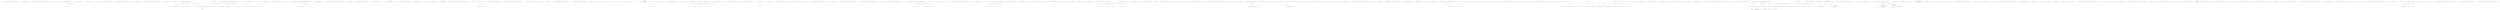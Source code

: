 digraph  {
m0_28 [cluster="HangFire.States.StateMachine.CreateInState(HangFire.Common.Job, System.Collections.Generic.IDictionary<string, string>, HangFire.States.IState)", color=green, community=0, file="MessageQueueExtensions.cs", label="state == null", prediction=0, span="59-59"];
m0_64 [cluster="System.Collections.Generic.IEnumerable<TSource>.Contains<TSource>(TSource, System.Collections.Generic.IEqualityComparer<TSource>)", file="MessageQueueExtensions.cs", label="Entry System.Collections.Generic.IEnumerable<TSource>.Contains<TSource>(TSource, System.Collections.Generic.IEqualityComparer<TSource>)", span="0-0"];
m0_66 [cluster="HangFire.States.FailedState.FailedState(System.Exception)", file="MessageQueueExtensions.cs", label="Entry HangFire.States.FailedState.FailedState(System.Exception)", span="26-26"];
m0_90 [cluster="HangFire.States.ApplyStateContext.ApplyState(HangFire.States.StateHandlerCollection, System.Collections.Generic.IEnumerable<HangFire.States.IApplyStateFilter>)", file="MessageQueueExtensions.cs", label="Entry HangFire.States.ApplyStateContext.ApplyState(HangFire.States.StateHandlerCollection, System.Collections.Generic.IEnumerable<HangFire.States.IApplyStateFilter>)", span="46-46"];
m0_67 [cluster="string.Format(string, object, object)", file="MessageQueueExtensions.cs", label="Entry string.Format(string, object, object)", span="0-0"];
m0_26 [cluster="HangFire.States.StateMachine.CreateInState(HangFire.Common.Job, System.Collections.Generic.IDictionary<string, string>, HangFire.States.IState)", color=green, community=0, file="MessageQueueExtensions.cs", label="parameters == null", prediction=1, span="58-58"];
m0_0 [cluster="Rsft.Lib.Msmq.MessageCounter.MessageQueueExtensions.GetCount(MessageQueue)", file="MessageQueueExtensions.cs", label="Entry Rsft.Lib.Msmq.MessageCounter.MessageQueueExtensions.GetCount(MessageQueue)", span="74-74"];
m0_2 [cluster="Rsft.Lib.Msmq.MessageCounter.MessageQueueExtensions.GetCount(MessageQueue)", color=green, community=0, file="MessageQueueExtensions.cs", label="Exit Rsft.Lib.Msmq.MessageCounter.MessageQueueExtensions.GetCount(MessageQueue)", prediction=2, span="74-74"];
m0_3 [cluster="Unk.GetCount", color=green, community=0, file="MessageQueueExtensions.cs", label="Entry Unk.GetCount", prediction=3, span=""];
m0_4 [cluster="Rsft.Lib.Msmq.MessageCounter.MessageQueueExtensions.GetCount(string)", color=green, community=0, file="MessageQueueExtensions.cs", label="Entry Rsft.Lib.Msmq.MessageCounter.MessageQueueExtensions.GetCount(string)", prediction=4, span="92-92"];
m0_35 [cluster="System.TimeSpan.FromHours(double)", file="MessageQueueExtensions.cs", label="Entry System.TimeSpan.FromHours(double)", span="0-0"];
m0_101 [cluster="HangFire.States.StateHandlerCollection.AddHandler(HangFire.States.IStateHandler)", file="MessageQueueExtensions.cs", label="Entry HangFire.States.StateHandlerCollection.AddHandler(HangFire.States.IStateHandler)", span="27-27"];
m0_36 [cluster="HangFire.Storage.IStorageConnection.CreateExpiredJob(HangFire.Common.Job, System.Collections.Generic.IDictionary<string, string>, System.TimeSpan)", file="MessageQueueExtensions.cs", label="Entry HangFire.Storage.IStorageConnection.CreateExpiredJob(HangFire.Common.Job, System.Collections.Generic.IDictionary<string, string>, System.TimeSpan)", span="28-28"];
m0_63 [cluster="HangFire.Storage.IStorageConnection.GetJobData(string)", file="MessageQueueExtensions.cs", label="Entry HangFire.Storage.IStorageConnection.GetJobData(string)", span="37-37"];
m0_89 [cluster="HangFire.States.ApplyStateContext.ApplyStateContext(HangFire.Storage.IStorageConnection, HangFire.States.StateContext, HangFire.States.IState, string)", file="MessageQueueExtensions.cs", label="Entry HangFire.States.ApplyStateContext.ApplyStateContext(HangFire.Storage.IStorageConnection, HangFire.States.StateContext, HangFire.States.IState, string)", span="26-26"];
m0_77 [cluster="HangFire.States.StateMachine.GetFilters(HangFire.Common.Job)", file="MessageQueueExtensions.cs", label="Entry HangFire.States.StateMachine.GetFilters(HangFire.Common.Job)", span="184-184"];
m0_91 [cluster="HangFire.States.StateMachine.GetFilters(HangFire.Common.Job)", file="MessageQueueExtensions.cs", label="return new JobFilterInfo(_getFiltersThunk(job));", span="186-186"];
m0_92 [cluster="HangFire.States.StateMachine.GetFilters(HangFire.Common.Job)", file="MessageQueueExtensions.cs", label="Exit HangFire.States.StateMachine.GetFilters(HangFire.Common.Job)", span="184-184"];
m0_37 [cluster="HangFire.States.StateContext.StateContext(string, HangFire.Common.Job)", file="MessageQueueExtensions.cs", label="Entry HangFire.States.StateContext.StateContext(string, HangFire.Common.Job)", span="23-23"];
m0_94 [cluster="System.Func<T, TResult>.Invoke(T)", file="MessageQueueExtensions.cs", label="Entry System.Func<T, TResult>.Invoke(T)", span="0-0"];
m0_24 [cluster="HangFire.States.StateMachine.CreateInState(HangFire.Common.Job, System.Collections.Generic.IDictionary<string, string>, HangFire.States.IState)", color=green, community=0, file="MessageQueueExtensions.cs", label="job == null", prediction=5, span="57-57"];
m0_78 [cluster="HangFire.States.StateMachine.ElectState(HangFire.States.StateContext, HangFire.States.IState, string, System.Collections.Generic.IEnumerable<HangFire.States.IElectStateFilter>)", file="MessageQueueExtensions.cs", label="Entry HangFire.States.StateMachine.ElectState(HangFire.States.StateContext, HangFire.States.IState, string, System.Collections.Generic.IEnumerable<HangFire.States.IElectStateFilter>)", span="160-160"];
m0_81 [cluster="HangFire.States.StateMachine.ElectState(HangFire.States.StateContext, HangFire.States.IState, string, System.Collections.Generic.IEnumerable<HangFire.States.IElectStateFilter>)", file="MessageQueueExtensions.cs", label="var context = new ElectStateContext(\r\n                stateContext, toState, fromStateName, _connection)", span="166-167"];
m0_82 [cluster="HangFire.States.StateMachine.ElectState(HangFire.States.StateContext, HangFire.States.IState, string, System.Collections.Generic.IEnumerable<HangFire.States.IElectStateFilter>)", file="MessageQueueExtensions.cs", label="return context.ElectState(filters);", span="169-169"];
m0_83 [cluster="HangFire.States.StateMachine.ElectState(HangFire.States.StateContext, HangFire.States.IState, string, System.Collections.Generic.IEnumerable<HangFire.States.IElectStateFilter>)", file="MessageQueueExtensions.cs", label="Exit HangFire.States.StateMachine.ElectState(HangFire.States.StateContext, HangFire.States.IState, string, System.Collections.Generic.IEnumerable<HangFire.States.IElectStateFilter>)", span="160-160"];
m0_65 [cluster="HangFire.Storage.JobData.EnsureLoaded()", file="MessageQueueExtensions.cs", label="Entry HangFire.Storage.JobData.EnsureLoaded()", span="27-27"];
m0_93 [cluster="HangFire.Common.JobFilterInfo.JobFilterInfo(System.Collections.Generic.IEnumerable<HangFire.Common.JobFilter>)", file="MessageQueueExtensions.cs", label="Entry HangFire.Common.JobFilterInfo.JobFilterInfo(System.Collections.Generic.IEnumerable<HangFire.Common.JobFilter>)", span="40-40"];
m0_38 [cluster="HangFire.States.StateMachine.ChangeState(HangFire.States.StateContext, HangFire.States.IState, string)", file="MessageQueueExtensions.cs", label="Entry HangFire.States.StateMachine.ChangeState(HangFire.States.StateContext, HangFire.States.IState, string)", span="132-132"];
m0_68 [cluster="HangFire.States.StateMachine.ChangeState(HangFire.States.StateContext, HangFire.States.IState, string)", color=green, community=0, file="MessageQueueExtensions.cs", label="var filterInfo = GetFilters(context.Job)", prediction=6, span="136-136"];
m0_69 [cluster="HangFire.States.StateMachine.ChangeState(HangFire.States.StateContext, HangFire.States.IState, string)", color=green, community=0, file="MessageQueueExtensions.cs", label="var electedState = ElectState(context, toState, oldStateName, filterInfo.ElectStateFilters)", prediction=7, span="138-138"];
m0_70 [cluster="HangFire.States.StateMachine.ChangeState(HangFire.States.StateContext, HangFire.States.IState, string)", color=green, community=0, file="MessageQueueExtensions.cs", label="ApplyState(context, electedState, oldStateName, filterInfo.ApplyStateFilters)", prediction=6, span="139-139"];
m0_71 [cluster="HangFire.States.StateMachine.ChangeState(HangFire.States.StateContext, HangFire.States.IState, string)", color=green, community=0, file="MessageQueueExtensions.cs", label="return true;", prediction=9, span="142-142"];
m0_74 [cluster="HangFire.States.StateMachine.ChangeState(HangFire.States.StateContext, HangFire.States.IState, string)", color=green, community=0, file="MessageQueueExtensions.cs", label="ApplyState(context, failedState, oldStateName, Enumerable.Empty<IApplyStateFilter>())", prediction=6, span="153-153"];
m0_73 [cluster="HangFire.States.StateMachine.ChangeState(HangFire.States.StateContext, HangFire.States.IState, string)", color=green, community=0, file="MessageQueueExtensions.cs", label="var failedState = new FailedState(ex)\r\n                {\r\n                    Reason = ''An exception occurred during the transition of job's state''\r\n                }", prediction=11, span="146-149"];
m0_75 [cluster="HangFire.States.StateMachine.ChangeState(HangFire.States.StateContext, HangFire.States.IState, string)", file="MessageQueueExtensions.cs", label="return false;", span="156-156"];
m0_72 [cluster="HangFire.States.StateMachine.ChangeState(HangFire.States.StateContext, HangFire.States.IState, string)", file="MessageQueueExtensions.cs", label=Exception, span="144-144"];
m0_76 [cluster="HangFire.States.StateMachine.ChangeState(HangFire.States.StateContext, HangFire.States.IState, string)", file="MessageQueueExtensions.cs", label="Exit HangFire.States.StateMachine.ChangeState(HangFire.States.StateContext, HangFire.States.IState, string)", span="132-132"];
m0_100 [cluster="HangFire.States.StateHandlerCollection.StateHandlerCollection()", file="MessageQueueExtensions.cs", label="Entry HangFire.States.StateHandlerCollection.StateHandlerCollection()", span="22-22"];
m0_27 [cluster="HangFire.States.StateMachine.CreateInState(HangFire.Common.Job, System.Collections.Generic.IDictionary<string, string>, HangFire.States.IState)", color=green, community=0, file="MessageQueueExtensions.cs", label="throw new ArgumentNullException(''parameters'');", prediction=12, span="58-58"];
m0_62 [cluster="HangFire.Storage.IStorageConnection.AcquireJobLock(string)", file="MessageQueueExtensions.cs", label="Entry HangFire.Storage.IStorageConnection.AcquireJobLock(string)", span="36-36"];
m0_79 [cluster="HangFire.States.StateMachine.ApplyState(HangFire.States.StateContext, HangFire.States.IState, string, System.Collections.Generic.IEnumerable<HangFire.States.IApplyStateFilter>)", file="MessageQueueExtensions.cs", label="Entry HangFire.States.StateMachine.ApplyState(HangFire.States.StateContext, HangFire.States.IState, string, System.Collections.Generic.IEnumerable<HangFire.States.IApplyStateFilter>)", span="172-172"];
m0_86 [cluster="HangFire.States.StateMachine.ApplyState(HangFire.States.StateContext, HangFire.States.IState, string, System.Collections.Generic.IEnumerable<HangFire.States.IApplyStateFilter>)", file="MessageQueueExtensions.cs", label="var context = new ApplyStateContext(\r\n                _connection, stateContext, electedState, oldStateName)", span="178-179"];
m0_87 [cluster="HangFire.States.StateMachine.ApplyState(HangFire.States.StateContext, HangFire.States.IState, string, System.Collections.Generic.IEnumerable<HangFire.States.IApplyStateFilter>)", file="MessageQueueExtensions.cs", label="context.ApplyState(_handlerCollection, filters)", span="181-181"];
m0_88 [cluster="HangFire.States.StateMachine.ApplyState(HangFire.States.StateContext, HangFire.States.IState, string, System.Collections.Generic.IEnumerable<HangFire.States.IApplyStateFilter>)", file="MessageQueueExtensions.cs", label="Exit HangFire.States.StateMachine.ApplyState(HangFire.States.StateContext, HangFire.States.IState, string, System.Collections.Generic.IEnumerable<HangFire.States.IApplyStateFilter>)", span="172-172"];
m0_25 [cluster="HangFire.States.StateMachine.CreateInState(HangFire.Common.Job, System.Collections.Generic.IDictionary<string, string>, HangFire.States.IState)", color=green, community=0, file="MessageQueueExtensions.cs", label="throw new ArgumentNullException(''job'');", prediction=13, span="57-57"];
m0_95 [cluster="HangFire.States.StateMachine.GetHandlerCollection(System.Collections.Generic.IEnumerable<HangFire.States.IStateHandler>)", file="MessageQueueExtensions.cs", label="var handlerCollection = new StateHandlerCollection()", span="191-191"];
m0_96 [cluster="HangFire.States.StateMachine.GetHandlerCollection(System.Collections.Generic.IEnumerable<HangFire.States.IStateHandler>)", file="MessageQueueExtensions.cs", label=handlers, span="192-192"];
m0_98 [cluster="HangFire.States.StateMachine.GetHandlerCollection(System.Collections.Generic.IEnumerable<HangFire.States.IStateHandler>)", file="MessageQueueExtensions.cs", label="return handlerCollection;", span="197-197"];
m0_97 [cluster="HangFire.States.StateMachine.GetHandlerCollection(System.Collections.Generic.IEnumerable<HangFire.States.IStateHandler>)", file="MessageQueueExtensions.cs", label="handlerCollection.AddHandler(handler)", span="194-194"];
m0_99 [cluster="HangFire.States.StateMachine.GetHandlerCollection(System.Collections.Generic.IEnumerable<HangFire.States.IStateHandler>)", file="MessageQueueExtensions.cs", label="Exit HangFire.States.StateMachine.GetHandlerCollection(System.Collections.Generic.IEnumerable<HangFire.States.IStateHandler>)", span="189-189"];
m0_84 [cluster="HangFire.States.ElectStateContext.ElectStateContext(HangFire.States.StateContext, HangFire.States.IState, string, HangFire.Storage.IStorageConnection)", file="MessageQueueExtensions.cs", label="Entry HangFire.States.ElectStateContext.ElectStateContext(HangFire.States.StateContext, HangFire.States.IState, string, HangFire.Storage.IStorageConnection)", span="27-27"];
m0_29 [cluster="Rsft.Lib.Msmq.MessageCounter.MessageQueueExtensions.MQMgmtGetInfo(char*, char*, Rsft.Lib.Msmq.MessageCounter.MessageQueueExtensions.MQMGMTPROPS*)", color=green, community=0, file="MessageQueueExtensions.cs", label="Entry Rsft.Lib.Msmq.MessageCounter.MessageQueueExtensions.MQMgmtGetInfo(char*, char*, Rsft.Lib.Msmq.MessageCounter.MessageQueueExtensions.MQMGMTPROPS*)", prediction=14, span="154-154"];
m0_30 [cluster="Rsft.Lib.Msmq.MessageCounter.MessageQueueExtensions.MQMgmtGetInfo(char*, char*, Rsft.Lib.Msmq.MessageCounter.MessageQueueExtensions.MQMGMTPROPS*)", color=green, community=0, file="MessageQueueExtensions.cs", label="Exit Rsft.Lib.Msmq.MessageCounter.MessageQueueExtensions.MQMgmtGetInfo(char*, char*, Rsft.Lib.Msmq.MessageCounter.MessageQueueExtensions.MQMGMTPROPS*)", prediction=6, span="154-154"];
m0_31 [cluster="HangFire.States.StateMachine.CreateInState(HangFire.Common.Job, System.Collections.Generic.IDictionary<string, string>, HangFire.States.IState)", color=green, community=0, file="MessageQueueExtensions.cs", label="var context = new StateContext(jobId, job)", prediction=16, span="66-66"];
m0_33 [cluster="HangFire.States.StateMachine.CreateInState(HangFire.Common.Job, System.Collections.Generic.IDictionary<string, string>, HangFire.States.IState)", color=green, community=0, file="MessageQueueExtensions.cs", label="return jobId;", prediction=6, span="69-69"];
m0_32 [cluster="HangFire.States.StateMachine.CreateInState(HangFire.Common.Job, System.Collections.Generic.IDictionary<string, string>, HangFire.States.IState)", color=green, community=0, file="MessageQueueExtensions.cs", label="ChangeState(context, state, null)", prediction=6, span="67-67"];
m0_34 [cluster="HangFire.States.StateMachine.CreateInState(HangFire.Common.Job, System.Collections.Generic.IDictionary<string, string>, HangFire.States.IState)", file="MessageQueueExtensions.cs", label="Exit HangFire.States.StateMachine.CreateInState(HangFire.Common.Job, System.Collections.Generic.IDictionary<string, string>, HangFire.States.IState)", span="52-52"];
m0_85 [cluster="HangFire.States.ElectStateContext.ElectState(System.Collections.Generic.IEnumerable<HangFire.States.IElectStateFilter>)", file="MessageQueueExtensions.cs", label="Entry HangFire.States.ElectStateContext.ElectState(System.Collections.Generic.IEnumerable<HangFire.States.IElectStateFilter>)", span="69-69"];
m0_80 [cluster="System.Linq.Enumerable.Empty<TResult>()", file="MessageQueueExtensions.cs", label="Entry System.Linq.Enumerable.Empty<TResult>()", span="0-0"];
m0_39 [cluster="HangFire.States.StateMachine.TryToChangeState(string, HangFire.States.IState, string[])", file="MessageQueueExtensions.cs", label="Entry HangFire.States.StateMachine.TryToChangeState(string, HangFire.States.IState, string[])", span="72-72"];
m0_42 [cluster="HangFire.States.StateMachine.TryToChangeState(string, HangFire.States.IState, string[])", color=green, community=0, file="MessageQueueExtensions.cs", label="toState == null", prediction=6, span="76-76"];
m0_40 [cluster="HangFire.States.StateMachine.TryToChangeState(string, HangFire.States.IState, string[])", file="MessageQueueExtensions.cs", label="jobId == null", span="75-75"];
m0_43 [cluster="HangFire.States.StateMachine.TryToChangeState(string, HangFire.States.IState, string[])", color=green, community=0, file="MessageQueueExtensions.cs", label="throw new ArgumentNullException(''toState'');", prediction=20, span="76-76"];
m0_44 [cluster="HangFire.States.StateMachine.TryToChangeState(string, HangFire.States.IState, string[])", color=green, community=0, file="MessageQueueExtensions.cs", label="fromStates == null", prediction=6, span="77-77"];
m0_45 [cluster="HangFire.States.StateMachine.TryToChangeState(string, HangFire.States.IState, string[])", color=green, community=0, file="MessageQueueExtensions.cs", label="throw new ArgumentNullException(''fromStates'');", prediction=22, span="77-77"];
m0_46 [cluster="HangFire.States.StateMachine.TryToChangeState(string, HangFire.States.IState, string[])", color=green, community=0, file="MessageQueueExtensions.cs", label="_connection.AcquireJobLock(jobId)", prediction=6, span="85-85"];
m0_47 [cluster="HangFire.States.StateMachine.TryToChangeState(string, HangFire.States.IState, string[])", color=green, community=0, file="MessageQueueExtensions.cs", label="bool loadSucceeded", prediction=24, span="87-87"];
m0_48 [cluster="HangFire.States.StateMachine.TryToChangeState(string, HangFire.States.IState, string[])", color=green, community=0, file="MessageQueueExtensions.cs", label="var jobData = _connection.GetJobData(jobId)", prediction=6, span="89-89"];
m0_49 [cluster="HangFire.States.StateMachine.TryToChangeState(string, HangFire.States.IState, string[])", color=green, community=0, file="MessageQueueExtensions.cs", label="jobData == null", prediction=26, span="91-91"];
m0_51 [cluster="HangFire.States.StateMachine.TryToChangeState(string, HangFire.States.IState, string[])", color=green, community=0, file="MessageQueueExtensions.cs", label="!fromStates.Contains(jobData.State, StringComparer.OrdinalIgnoreCase)", prediction=6, span="98-98"];
m0_53 [cluster="HangFire.States.StateMachine.TryToChangeState(string, HangFire.States.IState, string[])", file="MessageQueueExtensions.cs", label="jobData.EnsureLoaded()", span="105-105"];
m0_58 [cluster="HangFire.States.StateMachine.TryToChangeState(string, HangFire.States.IState, string[])", color=green, community=0, file="MessageQueueExtensions.cs", label="var context = new StateContext(jobId, jobData.Job)", prediction=28, span="125-125"];
m0_59 [cluster="HangFire.States.StateMachine.TryToChangeState(string, HangFire.States.IState, string[])", color=green, community=0, file="MessageQueueExtensions.cs", label="var stateChanged = ChangeState(context, toState, jobData.State)", prediction=29, span="126-126"];
m0_52 [cluster="HangFire.States.StateMachine.TryToChangeState(string, HangFire.States.IState, string[])", color=green, community=0, file="MessageQueueExtensions.cs", label="return false;", prediction=30, span="100-100"];
m0_56 [cluster="HangFire.States.StateMachine.TryToChangeState(string, HangFire.States.IState, string[])", color=green, community=0, file="MessageQueueExtensions.cs", label="toState = new FailedState(ex)\r\n                    {\r\n                        Reason = String.Format(\r\n                            ''Could not change the state of the job '{0}' to the '{1}'. See the inner exception for details.'',\r\n                            toState.Name, jobId)\r\n                    }", prediction=31, span="115-120"];
m0_55 [cluster="HangFire.States.StateMachine.TryToChangeState(string, HangFire.States.IState, string[])", color=green, community=0, file="MessageQueueExtensions.cs", label=JobLoadException, prediction=32, span="108-108"];
m0_57 [cluster="HangFire.States.StateMachine.TryToChangeState(string, HangFire.States.IState, string[])", color=green, community=0, file="MessageQueueExtensions.cs", label="loadSucceeded = false", prediction=33, span="122-122"];
m0_54 [cluster="HangFire.States.StateMachine.TryToChangeState(string, HangFire.States.IState, string[])", color=green, community=0, file="MessageQueueExtensions.cs", label="loadSucceeded = true", prediction=34, span="106-106"];
m0_50 [cluster="HangFire.States.StateMachine.TryToChangeState(string, HangFire.States.IState, string[])", color=green, community=0, file="MessageQueueExtensions.cs", label="return false;", prediction=35, span="95-95"];
m0_60 [cluster="HangFire.States.StateMachine.TryToChangeState(string, HangFire.States.IState, string[])", color=green, community=0, file="MessageQueueExtensions.cs", label="return loadSucceeded && stateChanged;", prediction=33, span="128-128"];
m0_41 [cluster="HangFire.States.StateMachine.TryToChangeState(string, HangFire.States.IState, string[])", file="MessageQueueExtensions.cs", label="throw new ArgumentNullException(''jobId'');", span="75-75"];
m0_61 [cluster="HangFire.States.StateMachine.TryToChangeState(string, HangFire.States.IState, string[])", file="MessageQueueExtensions.cs", label="Exit HangFire.States.StateMachine.TryToChangeState(string, HangFire.States.IState, string[])", span="72-72"];
m0_102 [file="MessageQueueExtensions.cs", label="HangFire.States.StateMachine", span=""];
m0_103 [file="MessageQueueExtensions.cs", label="System.Collections.Generic.IEnumerable<object>", span=""];
m1_10 [cluster="Unk.Complete", file="MsmqDtcTransaction.cs", label="Entry Unk.Complete", span=""];
m1_18 [cluster="Hangfire.SqlServer.Msmq.MsmqDtcTransaction.Commit()", file="MsmqDtcTransaction.cs", label="Entry Hangfire.SqlServer.Msmq.MsmqDtcTransaction.Commit()", span="51-51"];
m1_19 [cluster="Hangfire.SqlServer.Msmq.MsmqDtcTransaction.Commit()", color=green, community=0, file="MsmqDtcTransaction.cs", label="_scope.Complete()", prediction=37, span="53-53"];
m1_20 [cluster="Hangfire.SqlServer.Msmq.MsmqDtcTransaction.Commit()", file="MsmqDtcTransaction.cs", label="Exit Hangfire.SqlServer.Msmq.MsmqDtcTransaction.Commit()", span="51-51"];
m1_0 [cluster="Hangfire.SqlServer.Msmq.MsmqDtcTransaction.MsmqDtcTransaction()", file="MsmqDtcTransaction.cs", label="Entry Hangfire.SqlServer.Msmq.MsmqDtcTransaction.MsmqDtcTransaction()", span="27-27"];
m1_1 [cluster="Hangfire.SqlServer.Msmq.MsmqDtcTransaction.MsmqDtcTransaction()", color=green, community=0, file="MsmqDtcTransaction.cs", label="_scope = new TransactionScope()", prediction=38, span="29-29"];
m1_2 [cluster="Hangfire.SqlServer.Msmq.MsmqDtcTransaction.MsmqDtcTransaction()", file="MsmqDtcTransaction.cs", label="Exit Hangfire.SqlServer.Msmq.MsmqDtcTransaction.MsmqDtcTransaction()", span="27-27"];
m1_17 [cluster="Unk.Receive", file="MsmqDtcTransaction.cs", label="Entry Unk.Receive", span=""];
m1_11 [cluster="Unk.Dispose", file="MsmqDtcTransaction.cs", label="Entry Unk.Dispose", span=""];
m1_12 [cluster="Hangfire.SqlServer.Msmq.MsmqDtcTransaction.Receive(MessageQueue, System.TimeSpan)", file="MsmqDtcTransaction.cs", label="Entry Hangfire.SqlServer.Msmq.MsmqDtcTransaction.Receive(MessageQueue, System.TimeSpan)", span="43-43"];
m1_13 [cluster="Hangfire.SqlServer.Msmq.MsmqDtcTransaction.Receive(MessageQueue, System.TimeSpan)", color=green, community=0, file="MsmqDtcTransaction.cs", label="var message = queue.Receive(timeout, MessageQueueTransactionType.Automatic)", prediction=39, span="45-45"];
m1_14 [cluster="Hangfire.SqlServer.Msmq.MsmqDtcTransaction.Receive(MessageQueue, System.TimeSpan)", color=green, community=0, file="MsmqDtcTransaction.cs", label="_suppressedScope = new TransactionScope(TransactionScopeOption.Suppress)", prediction=40, span="46-46"];
m1_15 [cluster="Hangfire.SqlServer.Msmq.MsmqDtcTransaction.Receive(MessageQueue, System.TimeSpan)", color=green, community=0, file="MsmqDtcTransaction.cs", label="return message;", prediction=39, span="48-48"];
m1_16 [cluster="Hangfire.SqlServer.Msmq.MsmqDtcTransaction.Receive(MessageQueue, System.TimeSpan)", file="MsmqDtcTransaction.cs", label="Exit Hangfire.SqlServer.Msmq.MsmqDtcTransaction.Receive(MessageQueue, System.TimeSpan)", span="43-43"];
m1_3 [cluster="TransactionScope.cstr", file="MsmqDtcTransaction.cs", label="Entry TransactionScope.cstr", span=""];
m1_4 [cluster="Hangfire.SqlServer.Msmq.MsmqDtcTransaction.Dispose()", file="MsmqDtcTransaction.cs", label="Entry Hangfire.SqlServer.Msmq.MsmqDtcTransaction.Dispose()", span="32-32"];
m1_5 [cluster="Hangfire.SqlServer.Msmq.MsmqDtcTransaction.Dispose()", color=green, community=0, file="MsmqDtcTransaction.cs", label="_suppressedScope != null", prediction=37, span="34-34"];
m1_6 [cluster="Hangfire.SqlServer.Msmq.MsmqDtcTransaction.Dispose()", color=green, community=0, file="MsmqDtcTransaction.cs", label="_suppressedScope.Complete()", prediction=37, span="36-36"];
m1_8 [cluster="Hangfire.SqlServer.Msmq.MsmqDtcTransaction.Dispose()", color=green, community=0, file="MsmqDtcTransaction.cs", label="_scope.Dispose()", prediction=37, span="40-40"];
m1_7 [cluster="Hangfire.SqlServer.Msmq.MsmqDtcTransaction.Dispose()", color=green, community=0, file="MsmqDtcTransaction.cs", label="_suppressedScope.Dispose()", prediction=37, span="37-37"];
m1_9 [cluster="Hangfire.SqlServer.Msmq.MsmqDtcTransaction.Dispose()", file="MsmqDtcTransaction.cs", label="Exit Hangfire.SqlServer.Msmq.MsmqDtcTransaction.Dispose()", span="32-32"];
m1_23 [file="MsmqDtcTransaction.cs", label="Hangfire.SqlServer.Msmq.MsmqDtcTransaction", span=""];
m2_0 [cluster="Hangfire.MsmqExtensions.UseMsmqQueues(Hangfire.IGlobalConfiguration<Hangfire.SqlServer.SqlServerStorage>, string, params string[])", file="MsmqExtensions.cs", label="Entry Hangfire.MsmqExtensions.UseMsmqQueues(Hangfire.IGlobalConfiguration<Hangfire.SqlServer.SqlServerStorage>, string, params string[])", span="25-25"];
m2_1 [cluster="Hangfire.MsmqExtensions.UseMsmqQueues(Hangfire.IGlobalConfiguration<Hangfire.SqlServer.SqlServerStorage>, string, params string[])", color=green, community=0, file="MsmqExtensions.cs", label="return UseMsmqQueues(configuration, MsmqTransactionType.Internal, pathPattern, queues);", prediction=46, span="30-30"];
m2_2 [cluster="Hangfire.MsmqExtensions.UseMsmqQueues(Hangfire.IGlobalConfiguration<Hangfire.SqlServer.SqlServerStorage>, string, params string[])", file="MsmqExtensions.cs", label="Exit Hangfire.MsmqExtensions.UseMsmqQueues(Hangfire.IGlobalConfiguration<Hangfire.SqlServer.SqlServerStorage>, string, params string[])", span="25-25"];
m2_11 [cluster="Hangfire.SqlServer.PersistentJobQueueProviderCollection.Add(Hangfire.SqlServer.IPersistentJobQueueProvider, System.Collections.Generic.IEnumerable<string>)", file="MsmqExtensions.cs", label="Entry Hangfire.SqlServer.PersistentJobQueueProviderCollection.Add(Hangfire.SqlServer.IPersistentJobQueueProvider, System.Collections.Generic.IEnumerable<string>)", span="40-40"];
m2_10 [cluster="Hangfire.SqlServer.Msmq.MsmqJobQueueProvider.MsmqJobQueueProvider(string, System.Collections.Generic.IEnumerable<string>, Hangfire.SqlServer.Msmq.MsmqTransactionType)", file="MsmqExtensions.cs", label="Entry Hangfire.SqlServer.Msmq.MsmqJobQueueProvider.MsmqJobQueueProvider(string, System.Collections.Generic.IEnumerable<string>, Hangfire.SqlServer.Msmq.MsmqTransactionType)", span="26-26"];
m2_7 [cluster="Hangfire.MsmqExtensions.UseMsmqQueues(Hangfire.IGlobalConfiguration<Hangfire.SqlServer.SqlServerStorage>, Hangfire.SqlServer.Msmq.MsmqTransactionType, string, params string[])", file="MsmqExtensions.cs", label="configuration.Entry.QueueProviders.Add(provider, queues)", span="45-45"];
m2_3 [cluster="Hangfire.MsmqExtensions.UseMsmqQueues(Hangfire.IGlobalConfiguration<Hangfire.SqlServer.SqlServerStorage>, Hangfire.SqlServer.Msmq.MsmqTransactionType, string, params string[])", file="MsmqExtensions.cs", label="Entry Hangfire.MsmqExtensions.UseMsmqQueues(Hangfire.IGlobalConfiguration<Hangfire.SqlServer.SqlServerStorage>, Hangfire.SqlServer.Msmq.MsmqTransactionType, string, params string[])", span="33-33"];
m2_6 [cluster="Hangfire.MsmqExtensions.UseMsmqQueues(Hangfire.IGlobalConfiguration<Hangfire.SqlServer.SqlServerStorage>, Hangfire.SqlServer.Msmq.MsmqTransactionType, string, params string[])", color=green, community=0, file="MsmqExtensions.cs", label="var provider = new MsmqJobQueueProvider(pathPattern, queues, transactionType)", prediction=47, span="44-44"];
m2_4 [cluster="Hangfire.MsmqExtensions.UseMsmqQueues(Hangfire.IGlobalConfiguration<Hangfire.SqlServer.SqlServerStorage>, Hangfire.SqlServer.Msmq.MsmqTransactionType, string, params string[])", file="MsmqExtensions.cs", label="queues.Length == 0", span="39-39"];
m2_5 [cluster="Hangfire.MsmqExtensions.UseMsmqQueues(Hangfire.IGlobalConfiguration<Hangfire.SqlServer.SqlServerStorage>, Hangfire.SqlServer.Msmq.MsmqTransactionType, string, params string[])", file="MsmqExtensions.cs", label="queues = new[] { EnqueuedState.DefaultQueue }", span="41-41"];
m2_8 [cluster="Hangfire.MsmqExtensions.UseMsmqQueues(Hangfire.IGlobalConfiguration<Hangfire.SqlServer.SqlServerStorage>, Hangfire.SqlServer.Msmq.MsmqTransactionType, string, params string[])", file="MsmqExtensions.cs", label="return configuration;", span="47-47"];
m2_9 [cluster="Hangfire.MsmqExtensions.UseMsmqQueues(Hangfire.IGlobalConfiguration<Hangfire.SqlServer.SqlServerStorage>, Hangfire.SqlServer.Msmq.MsmqTransactionType, string, params string[])", file="MsmqExtensions.cs", label="Exit Hangfire.MsmqExtensions.UseMsmqQueues(Hangfire.IGlobalConfiguration<Hangfire.SqlServer.SqlServerStorage>, Hangfire.SqlServer.Msmq.MsmqTransactionType, string, params string[])", span="33-33"];
m3_8 [cluster="System.ArgumentNullException.ArgumentNullException(string)", file="MsmqFetchedJob.cs", label="Entry System.ArgumentNullException.ArgumentNullException(string)", span="0-0"];
m3_17 [cluster="Hangfire.SqlServer.Msmq.MsmqFetchedJob.Dispose()", file="MsmqFetchedJob.cs", label="Entry Hangfire.SqlServer.Msmq.MsmqFetchedJob.Dispose()", span="48-48"];
m3_18 [cluster="Hangfire.SqlServer.Msmq.MsmqFetchedJob.Dispose()", file="MsmqFetchedJob.cs", label="_transaction.Dispose()", span="50-50"];
m3_19 [cluster="Hangfire.SqlServer.Msmq.MsmqFetchedJob.Dispose()", file="MsmqFetchedJob.cs", label="Exit Hangfire.SqlServer.Msmq.MsmqFetchedJob.Dispose()", span="48-48"];
m3_12 [cluster="Unk.Commit", file="MsmqFetchedJob.cs", label="Entry Unk.Commit", span=""];
m3_9 [cluster="Hangfire.SqlServer.Msmq.MsmqFetchedJob.RemoveFromQueue()", file="MsmqFetchedJob.cs", label="Entry Hangfire.SqlServer.Msmq.MsmqFetchedJob.RemoveFromQueue()", span="38-38"];
m3_10 [cluster="Hangfire.SqlServer.Msmq.MsmqFetchedJob.RemoveFromQueue()", file="MsmqFetchedJob.cs", label="_transaction.Commit()", span="40-40"];
m3_11 [cluster="Hangfire.SqlServer.Msmq.MsmqFetchedJob.RemoveFromQueue()", file="MsmqFetchedJob.cs", label="Exit Hangfire.SqlServer.Msmq.MsmqFetchedJob.RemoveFromQueue()", span="38-38"];
m3_20 [cluster="Unk.Dispose", file="MsmqFetchedJob.cs", label="Entry Unk.Dispose", span=""];
m3_13 [cluster="Hangfire.SqlServer.Msmq.MsmqFetchedJob.Requeue()", file="MsmqFetchedJob.cs", label="Entry Hangfire.SqlServer.Msmq.MsmqFetchedJob.Requeue()", span="43-43"];
m3_14 [cluster="Hangfire.SqlServer.Msmq.MsmqFetchedJob.Requeue()", file="MsmqFetchedJob.cs", label="_transaction.Abort()", span="45-45"];
m3_15 [cluster="Hangfire.SqlServer.Msmq.MsmqFetchedJob.Requeue()", file="MsmqFetchedJob.cs", label="Exit Hangfire.SqlServer.Msmq.MsmqFetchedJob.Requeue()", span="43-43"];
m3_16 [cluster="Unk.Abort", file="MsmqFetchedJob.cs", label="Entry Unk.Abort", span=""];
m3_0 [cluster="Hangfire.SqlServer.Msmq.MsmqFetchedJob.MsmqFetchedJob(MessageQueueTransaction, string)", file="MsmqFetchedJob.cs", label="Entry Hangfire.SqlServer.Msmq.MsmqFetchedJob.MsmqFetchedJob(MessageQueueTransaction, string)", span="26-26"];
m3_1 [cluster="Hangfire.SqlServer.Msmq.MsmqFetchedJob.MsmqFetchedJob(MessageQueueTransaction, string)", file="MsmqFetchedJob.cs", label="transaction == null", span="28-28"];
m3_3 [cluster="Hangfire.SqlServer.Msmq.MsmqFetchedJob.MsmqFetchedJob(MessageQueueTransaction, string)", file="MsmqFetchedJob.cs", label="jobId == null", span="29-29"];
m3_5 [cluster="Hangfire.SqlServer.Msmq.MsmqFetchedJob.MsmqFetchedJob(MessageQueueTransaction, string)", file="MsmqFetchedJob.cs", label="_transaction = transaction", span="31-31"];
m3_6 [cluster="Hangfire.SqlServer.Msmq.MsmqFetchedJob.MsmqFetchedJob(MessageQueueTransaction, string)", file="MsmqFetchedJob.cs", label="JobId = jobId", span="33-33"];
m3_2 [cluster="Hangfire.SqlServer.Msmq.MsmqFetchedJob.MsmqFetchedJob(MessageQueueTransaction, string)", file="MsmqFetchedJob.cs", label="throw new ArgumentNullException(''transaction'');", span="28-28"];
m3_4 [cluster="Hangfire.SqlServer.Msmq.MsmqFetchedJob.MsmqFetchedJob(MessageQueueTransaction, string)", file="MsmqFetchedJob.cs", label="throw new ArgumentNullException(''jobId'');", span="29-29"];
m3_7 [cluster="Hangfire.SqlServer.Msmq.MsmqFetchedJob.MsmqFetchedJob(MessageQueueTransaction, string)", file="MsmqFetchedJob.cs", label="Exit Hangfire.SqlServer.Msmq.MsmqFetchedJob.MsmqFetchedJob(MessageQueueTransaction, string)", span="26-26"];
m3_21 [file="MsmqFetchedJob.cs", label="Hangfire.SqlServer.Msmq.MsmqFetchedJob", span=""];
m4_4 [cluster="Hangfire.SqlServer.Msmq.MsmqInternalTransaction.Dispose()", file="MsmqInternalTransaction.cs", label="Entry Hangfire.SqlServer.Msmq.MsmqInternalTransaction.Dispose()", span="30-30"];
m4_5 [cluster="Hangfire.SqlServer.Msmq.MsmqInternalTransaction.Dispose()", color=green, community=0, file="MsmqInternalTransaction.cs", label="_transaction.Dispose()", prediction=48, span="32-32"];
m4_6 [cluster="Hangfire.SqlServer.Msmq.MsmqInternalTransaction.Dispose()", file="MsmqInternalTransaction.cs", label="Exit Hangfire.SqlServer.Msmq.MsmqInternalTransaction.Dispose()", span="30-30"];
m4_17 [cluster="Unk.Commit", file="MsmqInternalTransaction.cs", label="Entry Unk.Commit", span=""];
m4_0 [cluster="Hangfire.SqlServer.Msmq.MsmqInternalTransaction.MsmqInternalTransaction()", file="MsmqInternalTransaction.cs", label="Entry Hangfire.SqlServer.Msmq.MsmqInternalTransaction.MsmqInternalTransaction()", span="25-25"];
m4_1 [cluster="Hangfire.SqlServer.Msmq.MsmqInternalTransaction.MsmqInternalTransaction()", color=green, community=0, file="MsmqInternalTransaction.cs", label="_transaction = new MessageQueueTransaction()", prediction=49, span="27-27"];
m4_2 [cluster="Hangfire.SqlServer.Msmq.MsmqInternalTransaction.MsmqInternalTransaction()", file="MsmqInternalTransaction.cs", label="Exit Hangfire.SqlServer.Msmq.MsmqInternalTransaction.MsmqInternalTransaction()", span="25-25"];
m4_18 [cluster="Hangfire.SqlServer.Msmq.MsmqInternalTransaction.Abort()", file="MsmqInternalTransaction.cs", label="Entry Hangfire.SqlServer.Msmq.MsmqInternalTransaction.Abort()", span="46-46"];
m4_19 [cluster="Hangfire.SqlServer.Msmq.MsmqInternalTransaction.Abort()", color=green, community=0, file="MsmqInternalTransaction.cs", label="_transaction.Abort()", prediction=48, span="48-48"];
m4_20 [cluster="Hangfire.SqlServer.Msmq.MsmqInternalTransaction.Abort()", file="MsmqInternalTransaction.cs", label="Exit Hangfire.SqlServer.Msmq.MsmqInternalTransaction.Abort()", span="46-46"];
m4_13 [cluster="Unk.Receive", file="MsmqInternalTransaction.cs", label="Entry Unk.Receive", span=""];
m4_8 [cluster="Hangfire.SqlServer.Msmq.MsmqInternalTransaction.Receive(MessageQueue, System.TimeSpan)", file="MsmqInternalTransaction.cs", label="Entry Hangfire.SqlServer.Msmq.MsmqInternalTransaction.Receive(MessageQueue, System.TimeSpan)", span="35-35"];
m4_9 [cluster="Hangfire.SqlServer.Msmq.MsmqInternalTransaction.Receive(MessageQueue, System.TimeSpan)", color=green, community=0, file="MsmqInternalTransaction.cs", label="_transaction.Begin()", prediction=48, span="37-37"];
m4_10 [cluster="Hangfire.SqlServer.Msmq.MsmqInternalTransaction.Receive(MessageQueue, System.TimeSpan)", color=green, community=0, file="MsmqInternalTransaction.cs", label="return queue.Receive(timeout, _transaction);", prediction=48, span="38-38"];
m4_11 [cluster="Hangfire.SqlServer.Msmq.MsmqInternalTransaction.Receive(MessageQueue, System.TimeSpan)", file="MsmqInternalTransaction.cs", label="Exit Hangfire.SqlServer.Msmq.MsmqInternalTransaction.Receive(MessageQueue, System.TimeSpan)", span="35-35"];
m4_7 [cluster="Unk.Dispose", file="MsmqInternalTransaction.cs", label="Entry Unk.Dispose", span=""];
m4_14 [cluster="Hangfire.SqlServer.Msmq.MsmqInternalTransaction.Commit()", file="MsmqInternalTransaction.cs", label="Entry Hangfire.SqlServer.Msmq.MsmqInternalTransaction.Commit()", span="41-41"];
m4_15 [cluster="Hangfire.SqlServer.Msmq.MsmqInternalTransaction.Commit()", color=green, community=0, file="MsmqInternalTransaction.cs", label="_transaction.Commit()", prediction=48, span="43-43"];
m4_16 [cluster="Hangfire.SqlServer.Msmq.MsmqInternalTransaction.Commit()", file="MsmqInternalTransaction.cs", label="Exit Hangfire.SqlServer.Msmq.MsmqInternalTransaction.Commit()", span="41-41"];
m4_3 [cluster="MessageQueueTransaction.cstr", file="MsmqInternalTransaction.cs", label="Entry MessageQueueTransaction.cstr", span=""];
m4_12 [cluster="Unk.Begin", file="MsmqInternalTransaction.cs", label="Entry Unk.Begin", span=""];
m4_21 [cluster="Unk.Abort", file="MsmqInternalTransaction.cs", label="Entry Unk.Abort", span=""];
m4_22 [file="MsmqInternalTransaction.cs", label="Hangfire.SqlServer.Msmq.MsmqInternalTransaction", span=""];
m5_6 [cluster="System.ArgumentNullException.ArgumentNullException(string)", file="MsmqJobQueue.cs", label="Entry System.ArgumentNullException.ArgumentNullException(string)", span="0-0"];
m5_12 [cluster="Hangfire.SqlServer.Msmq.MsmqJobQueue.Dequeue(string[], System.Threading.CancellationToken)", file="MsmqJobQueue.cs", label="Entry Hangfire.SqlServer.Msmq.MsmqJobQueue.Dequeue(string[], System.Threading.CancellationToken)", span="40-40"];
m5_13 [cluster="Hangfire.SqlServer.Msmq.MsmqJobQueue.Dequeue(string[], System.Threading.CancellationToken)", file="MsmqJobQueue.cs", label="string jobId = null", span="42-42"];
m5_16 [cluster="Hangfire.SqlServer.Msmq.MsmqJobQueue.Dequeue(string[], System.Threading.CancellationToken)", file="MsmqJobQueue.cs", label="cancellationToken.ThrowIfCancellationRequested()", span="48-48"];
m5_17 [cluster="Hangfire.SqlServer.Msmq.MsmqJobQueue.Dequeue(string[], System.Threading.CancellationToken)", file="MsmqJobQueue.cs", label="var queueName = queues[queueIndex]", span="50-50"];
m5_29 [cluster="Hangfire.SqlServer.Msmq.MsmqJobQueue.Dequeue(string[], System.Threading.CancellationToken)", file="MsmqJobQueue.cs", label="queueIndex = (queueIndex + 1) % queues.Length", span="80-80"];
m5_15 [cluster="Hangfire.SqlServer.Msmq.MsmqJobQueue.Dequeue(string[], System.Threading.CancellationToken)", file="MsmqJobQueue.cs", label="var queueIndex = 0", span="44-44"];
m5_19 [cluster="Hangfire.SqlServer.Msmq.MsmqJobQueue.Dequeue(string[], System.Threading.CancellationToken)", file="MsmqJobQueue.cs", label="var messageQueue = GetMessageQueue(queueName)", span="53-53"];
m5_25 [cluster="Hangfire.SqlServer.Msmq.MsmqJobQueue.Dequeue(string[], System.Threading.CancellationToken)", file="MsmqJobQueue.cs", label="transaction.Abort()", span="70-70"];
m5_26 [cluster="Hangfire.SqlServer.Msmq.MsmqJobQueue.Dequeue(string[], System.Threading.CancellationToken)", file="MsmqJobQueue.cs", label="transaction.Dispose()", span="71-71"];
m5_31 [cluster="Hangfire.SqlServer.Msmq.MsmqJobQueue.Dequeue(string[], System.Threading.CancellationToken)", file="MsmqJobQueue.cs", label="return new MsmqFetchedJob(transaction, jobId);", span="83-83"];
m5_22 [cluster="Hangfire.SqlServer.Msmq.MsmqJobQueue.Dequeue(string[], System.Threading.CancellationToken)", file="MsmqJobQueue.cs", label="message.Formatter = _formatter.Value", span="63-63"];
m5_23 [cluster="Hangfire.SqlServer.Msmq.MsmqJobQueue.Dequeue(string[], System.Threading.CancellationToken)", file="MsmqJobQueue.cs", label="jobId = (string)message.Body", span="65-65"];
m5_24 [cluster="Hangfire.SqlServer.Msmq.MsmqJobQueue.Dequeue(string[], System.Threading.CancellationToken)", file="MsmqJobQueue.cs", label=MessageQueueException, span="68-68"];
m5_30 [cluster="Hangfire.SqlServer.Msmq.MsmqJobQueue.Dequeue(string[], System.Threading.CancellationToken)", file="MsmqJobQueue.cs", label="jobId == null", span="81-81"];
m5_27 [cluster="Hangfire.SqlServer.Msmq.MsmqJobQueue.Dequeue(string[], System.Threading.CancellationToken)", file="MsmqJobQueue.cs", label="ex.MessageQueueErrorCode != MessageQueueErrorCode.IOTimeout", span="73-73"];
m5_28 [cluster="Hangfire.SqlServer.Msmq.MsmqJobQueue.Dequeue(string[], System.Threading.CancellationToken)", file="MsmqJobQueue.cs", label="throw;", span="75-75"];
m5_32 [cluster="Hangfire.SqlServer.Msmq.MsmqJobQueue.Dequeue(string[], System.Threading.CancellationToken)", file="MsmqJobQueue.cs", label="Exit Hangfire.SqlServer.Msmq.MsmqJobQueue.Dequeue(string[], System.Threading.CancellationToken)", span="40-40"];
m5_37 [cluster="Unk.Receive", file="MsmqJobQueue.cs", label="Entry Unk.Receive", span=""];
m5_11 [cluster="BinaryMessageFormatter.cstr", file="MsmqJobQueue.cs", label="Entry BinaryMessageFormatter.cstr", span=""];
m5_36 [cluster="Unk.Begin", file="MsmqJobQueue.cs", label="Entry Unk.Begin", span=""];
m5_56 [cluster="string.Format(string, object)", file="MsmqJobQueue.cs", label="Entry string.Format(string, object)", span="0-0"];
m5_35 [cluster="Hangfire.SqlServer.Msmq.MsmqJobQueue.GetMessageQueue(string)", file="MsmqJobQueue.cs", label="Entry Hangfire.SqlServer.Msmq.MsmqJobQueue.GetMessageQueue(string)", span="98-98"];
m5_55 [cluster="Hangfire.SqlServer.Msmq.MsmqJobQueue.GetMessageQueue(string)", file="MsmqJobQueue.cs", label="Exit Hangfire.SqlServer.Msmq.MsmqJobQueue.GetMessageQueue(string)", span="98-98"];
m5_0 [cluster="Hangfire.SqlServer.Msmq.MsmqJobQueue.MsmqJobQueue(string)", file="MsmqJobQueue.cs", label="Entry Hangfire.SqlServer.Msmq.MsmqJobQueue.MsmqJobQueue(string)", span="30-30"];
m5_1 [cluster="Hangfire.SqlServer.Msmq.MsmqJobQueue.MsmqJobQueue(string)", file="MsmqJobQueue.cs", label="pathPattern == null", span="32-32"];
m5_3 [cluster="Hangfire.SqlServer.Msmq.MsmqJobQueue.MsmqJobQueue(string)", file="MsmqJobQueue.cs", label="_pathPattern = pathPattern", span="34-34"];
m5_2 [cluster="Hangfire.SqlServer.Msmq.MsmqJobQueue.MsmqJobQueue(string)", file="MsmqJobQueue.cs", label="throw new ArgumentNullException(''pathPattern'');", span="32-32"];
m5_4 [cluster="Hangfire.SqlServer.Msmq.MsmqJobQueue.MsmqJobQueue(string)", file="MsmqJobQueue.cs", label="_formatter = new ThreadLocal<IMessageFormatter>(\r\n                () => new BinaryMessageFormatter())", span="36-37"];
m5_5 [cluster="Hangfire.SqlServer.Msmq.MsmqJobQueue.MsmqJobQueue(string)", file="MsmqJobQueue.cs", label="Exit Hangfire.SqlServer.Msmq.MsmqJobQueue.MsmqJobQueue(string)", span="30-30"];
m5_41 [cluster="Hangfire.SqlServer.Msmq.MsmqFetchedJob.MsmqFetchedJob(MessageQueueTransaction, string)", file="MsmqJobQueue.cs", label="Entry Hangfire.SqlServer.Msmq.MsmqFetchedJob.MsmqFetchedJob(MessageQueueTransaction, string)", span="26-26"];
m5_33 [cluster="System.Threading.CancellationToken.ThrowIfCancellationRequested()", file="MsmqJobQueue.cs", label="Entry System.Threading.CancellationToken.ThrowIfCancellationRequested()", span="0-0"];
m5_40 [cluster="Unk.Dispose", file="MsmqJobQueue.cs", label="Entry Unk.Dispose", span=""];
m5_50 [cluster="Message.cstr", file="MsmqJobQueue.cs", label="Entry Message.cstr", span=""];
m5_42 [cluster="Hangfire.SqlServer.Msmq.MsmqJobQueue.Enqueue(string, string)", file="MsmqJobQueue.cs", label="Entry Hangfire.SqlServer.Msmq.MsmqJobQueue.Enqueue(string, string)", span="86-86"];
m5_43 [cluster="Hangfire.SqlServer.Msmq.MsmqJobQueue.Enqueue(string, string)", file="MsmqJobQueue.cs", label="var messageQueue = GetMessageQueue(queue)", span="88-88"];
m5_44 [cluster="Hangfire.SqlServer.Msmq.MsmqJobQueue.Enqueue(string, string)", file="MsmqJobQueue.cs", label="var message = new Message { Body = jobId, Label = jobId, Formatter = _formatter.Value }", span="89-89"];
m5_47 [cluster="Hangfire.SqlServer.Msmq.MsmqJobQueue.Enqueue(string, string)", file="MsmqJobQueue.cs", label="messageQueue.Send(message, transaction)", span="93-93"];
m5_45 [cluster="Hangfire.SqlServer.Msmq.MsmqJobQueue.Enqueue(string, string)", file="MsmqJobQueue.cs", label="var transaction = new MessageQueueTransaction()", span="90-90"];
m5_46 [cluster="Hangfire.SqlServer.Msmq.MsmqJobQueue.Enqueue(string, string)", file="MsmqJobQueue.cs", label="transaction.Begin()", span="92-92"];
m5_48 [cluster="Hangfire.SqlServer.Msmq.MsmqJobQueue.Enqueue(string, string)", file="MsmqJobQueue.cs", label="transaction.Commit()", span="94-94"];
m5_49 [cluster="Hangfire.SqlServer.Msmq.MsmqJobQueue.Enqueue(string, string)", file="MsmqJobQueue.cs", label="Exit Hangfire.SqlServer.Msmq.MsmqJobQueue.Enqueue(string, string)", span="86-86"];
m5_8 [cluster="lambda expression", file="MsmqJobQueue.cs", label="Entry lambda expression", span="37-37"];
m5_9 [cluster="lambda expression", file="MsmqJobQueue.cs", label="new BinaryMessageFormatter()", span="37-37"];
m5_10 [cluster="lambda expression", file="MsmqJobQueue.cs", label="Exit lambda expression", span="37-37"];
m5_57 [cluster="MessageQueue.cstr", file="MsmqJobQueue.cs", label="Entry MessageQueue.cstr", span=""];
m5_51 [cluster="Unk.Send", file="MsmqJobQueue.cs", label="Entry Unk.Send", span=""];
m5_38 [cluster="System.TimeSpan.TimeSpan(long)", file="MsmqJobQueue.cs", label="Entry System.TimeSpan.TimeSpan(long)", span="0-0"];
m5_52 [cluster="Unk.Commit", file="MsmqJobQueue.cs", label="Entry Unk.Commit", span=""];
m5_7 [cluster="ThreadLocal<IMessageFormatter>.cstr", file="MsmqJobQueue.cs", label="Entry ThreadLocal<IMessageFormatter>.cstr", span=""];
m5_34 [cluster="MessageQueueTransaction.cstr", file="MsmqJobQueue.cs", label="Entry MessageQueueTransaction.cstr", span=""];
m5_39 [cluster="Unk.Abort", file="MsmqJobQueue.cs", label="Entry Unk.Abort", span=""];
m5_58 [file="MsmqJobQueue.cs", label="Hangfire.SqlServer.Msmq.MsmqJobQueue", span=""];
m6_36 [cluster="System.Text.StringBuilder.StringBuilder()", file="MsmqJobQueueFacts.cs", label="Entry System.Text.StringBuilder.StringBuilder()", span="0-0"];
m6_41 [cluster="System.Text.StringBuilder.ToString()", file="MsmqJobQueueFacts.cs", label="Entry System.Text.StringBuilder.ToString()", span="0-0"];
m6_37 [cluster="System.Text.StringBuilder.Append(string)", file="MsmqJobQueueFacts.cs", label="Entry System.Text.StringBuilder.Append(string)", span="0-0"];
m6_38 [cluster="System.TimeSpan.Duration()", file="MsmqJobQueueFacts.cs", label="Entry System.TimeSpan.Duration()", span="0-0"];
m6_40 [cluster="System.Text.StringBuilder.Remove(int, int)", file="MsmqJobQueueFacts.cs", label="Entry System.Text.StringBuilder.Remove(int, int)", span="0-0"];
m6_39 [cluster="System.Text.StringBuilder.AppendFormat(string, object)", file="MsmqJobQueueFacts.cs", label="Entry System.Text.StringBuilder.AppendFormat(string, object)", span="0-0"];
m6_16 [cluster="HangFire.Web.HtmlHelper.ToHumanDuration(System.TimeSpan?, bool)", file="MsmqJobQueueFacts.cs", label="Entry HangFire.Web.HtmlHelper.ToHumanDuration(System.TimeSpan?, bool)", span="53-53"];
m6_17 [cluster="HangFire.Web.HtmlHelper.ToHumanDuration(System.TimeSpan?, bool)", color=green, community=0, file="MsmqJobQueueFacts.cs", label="duration == null", prediction=54, span="55-55"];
m6_18 [cluster="HangFire.Web.HtmlHelper.ToHumanDuration(System.TimeSpan?, bool)", color=green, community=0, file="MsmqJobQueueFacts.cs", label="return null;", prediction=55, span="55-55"];
m6_19 [cluster="HangFire.Web.HtmlHelper.ToHumanDuration(System.TimeSpan?, bool)", file="MsmqJobQueueFacts.cs", label="var builder = new StringBuilder()", span="57-57"];
m6_23 [cluster="HangFire.Web.HtmlHelper.ToHumanDuration(System.TimeSpan?, bool)", color=green, community=0, file="MsmqJobQueueFacts.cs", label="duration.Value.Days > 0", prediction=56, span="65-65"];
m6_22 [cluster="HangFire.Web.HtmlHelper.ToHumanDuration(System.TimeSpan?, bool)", file="MsmqJobQueueFacts.cs", label="duration = duration.Value.Duration()", span="63-63"];
m6_24 [cluster="HangFire.Web.HtmlHelper.ToHumanDuration(System.TimeSpan?, bool)", file="MsmqJobQueueFacts.cs", label="builder.AppendFormat(''{0}d '', duration.Value.Days)", span="67-67"];
m6_25 [cluster="HangFire.Web.HtmlHelper.ToHumanDuration(System.TimeSpan?, bool)", file="MsmqJobQueueFacts.cs", label="duration.Value.Hours > 0", span="70-70"];
m6_20 [cluster="HangFire.Web.HtmlHelper.ToHumanDuration(System.TimeSpan?, bool)", file="MsmqJobQueueFacts.cs", label=displaySign, span="58-58"];
m6_21 [cluster="HangFire.Web.HtmlHelper.ToHumanDuration(System.TimeSpan?, bool)", file="MsmqJobQueueFacts.cs", label="builder.Append(duration.Value.TotalMilliseconds < 0 ? ''-'' : ''+'')", span="60-60"];
m6_26 [cluster="HangFire.Web.HtmlHelper.ToHumanDuration(System.TimeSpan?, bool)", file="MsmqJobQueueFacts.cs", label="builder.AppendFormat(''{0}h '', duration.Value.Hours)", span="72-72"];
m6_28 [cluster="HangFire.Web.HtmlHelper.ToHumanDuration(System.TimeSpan?, bool)", file="MsmqJobQueueFacts.cs", label="builder.AppendFormat(''{0}m '', duration.Value.Minutes)", span="77-77"];
m6_30 [cluster="HangFire.Web.HtmlHelper.ToHumanDuration(System.TimeSpan?, bool)", file="MsmqJobQueueFacts.cs", label="builder.AppendFormat(''{0}s '', duration.Value.Seconds)", span="82-82"];
m6_31 [cluster="HangFire.Web.HtmlHelper.ToHumanDuration(System.TimeSpan?, bool)", file="MsmqJobQueueFacts.cs", label="builder.Length <= 1", span="85-85"];
m6_32 [cluster="HangFire.Web.HtmlHelper.ToHumanDuration(System.TimeSpan?, bool)", file="MsmqJobQueueFacts.cs", label="builder.Append('' <1s '')", span="87-87"];
m6_33 [cluster="HangFire.Web.HtmlHelper.ToHumanDuration(System.TimeSpan?, bool)", file="MsmqJobQueueFacts.cs", label="builder.Remove(builder.Length - 1, 1)", span="90-90"];
m6_34 [cluster="HangFire.Web.HtmlHelper.ToHumanDuration(System.TimeSpan?, bool)", file="MsmqJobQueueFacts.cs", label="return builder.ToString();", span="92-92"];
m6_27 [cluster="HangFire.Web.HtmlHelper.ToHumanDuration(System.TimeSpan?, bool)", file="MsmqJobQueueFacts.cs", label="duration.Value.Minutes > 0", span="75-75"];
m6_29 [cluster="HangFire.Web.HtmlHelper.ToHumanDuration(System.TimeSpan?, bool)", file="MsmqJobQueueFacts.cs", label="duration.Value.Seconds > 0", span="80-80"];
m6_35 [cluster="HangFire.Web.HtmlHelper.ToHumanDuration(System.TimeSpan?, bool)", file="MsmqJobQueueFacts.cs", label="Exit HangFire.Web.HtmlHelper.ToHumanDuration(System.TimeSpan?, bool)", span="53-53"];
m7_0 [cluster="HangFire.Server.ServerComponentRunnerOptions.ServerComponentRunnerOptions()", file="MsmqJobQueueMonitoringApi.cs", label="Entry HangFire.Server.ServerComponentRunnerOptions.ServerComponentRunnerOptions()", span="24-24"];
m7_1 [cluster="HangFire.Server.ServerComponentRunnerOptions.ServerComponentRunnerOptions()", file="MsmqJobQueueMonitoringApi.cs", label="MaxRetryAttempts = 10", span="26-26"];
m7_2 [cluster="HangFire.Server.ServerComponentRunnerOptions.ServerComponentRunnerOptions()", file="MsmqJobQueueMonitoringApi.cs", label="ShutdownTimeout = TimeSpan.FromSeconds(5)", span="27-27"];
m7_3 [cluster="HangFire.Server.ServerComponentRunnerOptions.ServerComponentRunnerOptions()", file="MsmqJobQueueMonitoringApi.cs", label="Exit HangFire.Server.ServerComponentRunnerOptions.ServerComponentRunnerOptions()", span="24-24"];
m7_4 [cluster="System.TimeSpan.FromSeconds(double)", file="MsmqJobQueueMonitoringApi.cs", label="Entry System.TimeSpan.FromSeconds(double)", span="0-0"];
m7_5 [file="MsmqJobQueueMonitoringApi.cs", label="HangFire.Server.ServerComponentRunnerOptions", span=""];
m8_14 [cluster="System.ArgumentNullException.ArgumentNullException(string)", file="MsmqJobQueueProvider.cs", label="Entry System.ArgumentNullException.ArgumentNullException(string)", span="0-0"];
m8_30 [cluster="Hangfire.Storage.IStorageConnection.AcquireDistributedLock(string, System.TimeSpan)", file="MsmqJobQueueProvider.cs", label="Entry Hangfire.Storage.IStorageConnection.AcquireDistributedLock(string, System.TimeSpan)", span="28-28"];
m8_53 [cluster="Hangfire.Storage.InvocationData.Deserialize()", file="MsmqJobQueueProvider.cs", label="Entry Hangfire.Storage.InvocationData.Deserialize()", span="40-40"];
m8_4 [cluster="Hangfire.Server.RecurringJobScheduler.RecurringJobScheduler(Hangfire.JobStorage, Hangfire.IBackgroundJobClient, Hangfire.Server.IScheduleInstantFactory, Hangfire.Server.IThrottler)", file="MsmqJobQueueProvider.cs", label="throw new ArgumentNullException(''client'');", span="46-46"];
m8_29 [cluster="Hangfire.JobStorage.GetConnection()", file="MsmqJobQueueProvider.cs", label="Entry Hangfire.JobStorage.GetConnection()", span="56-56"];
m8_37 [cluster="Hangfire.Server.RecurringJobScheduler.ToString()", file="MsmqJobQueueProvider.cs", label="Entry Hangfire.Server.RecurringJobScheduler.ToString()", span="93-93"];
m8_38 [cluster="Hangfire.Server.RecurringJobScheduler.ToString()", file="MsmqJobQueueProvider.cs", label="return ''Recurring Job Scheduler'';", span="95-95"];
m8_39 [cluster="Hangfire.Server.RecurringJobScheduler.ToString()", file="MsmqJobQueueProvider.cs", label="Exit Hangfire.Server.RecurringJobScheduler.ToString()", span="93-93"];
m8_60 [cluster="Hangfire.States.EnqueuedState.EnqueuedState()", file="MsmqJobQueueProvider.cs", label="Entry Hangfire.States.EnqueuedState.EnqueuedState()", span="31-31"];
m8_5 [cluster="Hangfire.Server.RecurringJobScheduler.RecurringJobScheduler(Hangfire.JobStorage, Hangfire.IBackgroundJobClient, Hangfire.Server.IScheduleInstantFactory, Hangfire.Server.IThrottler)", file="MsmqJobQueueProvider.cs", label="instantFactory == null", span="47-47"];
m8_64 [cluster="Hangfire.Storage.IStorageConnection.SetRangeInHash(string, System.Collections.Generic.IEnumerable<System.Collections.Generic.KeyValuePair<string, string>>)", file="MsmqJobQueueProvider.cs", label="Entry Hangfire.Storage.IStorageConnection.SetRangeInHash(string, System.Collections.Generic.IEnumerable<System.Collections.Generic.KeyValuePair<string, string>>)", span="61-61"];
m8_0 [cluster="Hangfire.Server.RecurringJobScheduler.RecurringJobScheduler(Hangfire.JobStorage, Hangfire.IBackgroundJobClient, Hangfire.Server.IScheduleInstantFactory, Hangfire.Server.IThrottler)", file="MsmqJobQueueProvider.cs", label="Entry Hangfire.Server.RecurringJobScheduler.RecurringJobScheduler(Hangfire.JobStorage, Hangfire.IBackgroundJobClient, Hangfire.Server.IScheduleInstantFactory, Hangfire.Server.IThrottler)", span="39-39"];
m8_1 [cluster="Hangfire.Server.RecurringJobScheduler.RecurringJobScheduler(Hangfire.JobStorage, Hangfire.IBackgroundJobClient, Hangfire.Server.IScheduleInstantFactory, Hangfire.Server.IThrottler)", color=green, community=0, file="MsmqJobQueueProvider.cs", label="storage == null", prediction=57, span="45-45"];
m8_2 [cluster="Hangfire.Server.RecurringJobScheduler.RecurringJobScheduler(Hangfire.JobStorage, Hangfire.IBackgroundJobClient, Hangfire.Server.IScheduleInstantFactory, Hangfire.Server.IThrottler)", file="MsmqJobQueueProvider.cs", label="throw new ArgumentNullException(''storage'');", span="45-45"];
m8_3 [cluster="Hangfire.Server.RecurringJobScheduler.RecurringJobScheduler(Hangfire.JobStorage, Hangfire.IBackgroundJobClient, Hangfire.Server.IScheduleInstantFactory, Hangfire.Server.IThrottler)", file="MsmqJobQueueProvider.cs", label="client == null", span="46-46"];
m8_32 [cluster="string.Format(string, object)", file="MsmqJobQueueProvider.cs", label="Entry string.Format(string, object)", span="0-0"];
m8_56 [cluster="System.Collections.Generic.Dictionary<TKey, TValue>.ContainsKey(TKey)", file="MsmqJobQueueProvider.cs", label="Entry System.Collections.Generic.Dictionary<TKey, TValue>.ContainsKey(TKey)", span="0-0"];
m8_34 [cluster="Hangfire.Server.RecurringJobScheduler.TryScheduleJob(Hangfire.Storage.IStorageConnection, string, System.Collections.Generic.Dictionary<string, string>)", file="MsmqJobQueueProvider.cs", label="Entry Hangfire.Server.RecurringJobScheduler.TryScheduleJob(Hangfire.Storage.IStorageConnection, string, System.Collections.Generic.Dictionary<string, string>)", span="98-98"];
m8_40 [cluster="Hangfire.Server.RecurringJobScheduler.TryScheduleJob(Hangfire.Storage.IStorageConnection, string, System.Collections.Generic.Dictionary<string, string>)", file="MsmqJobQueueProvider.cs", label="var serializedJob = JobHelper.FromJson<InvocationData>(recurringJob[''Job''])", span="100-100"];
m8_42 [cluster="Hangfire.Server.RecurringJobScheduler.TryScheduleJob(Hangfire.Storage.IStorageConnection, string, System.Collections.Generic.Dictionary<string, string>)", file="MsmqJobQueueProvider.cs", label="var cron = recurringJob[''Cron'']", span="102-102"];
m8_45 [cluster="Hangfire.Server.RecurringJobScheduler.TryScheduleJob(Hangfire.Storage.IStorageConnection, string, System.Collections.Generic.Dictionary<string, string>)", file="MsmqJobQueueProvider.cs", label="var lastExecutionTime = recurringJob.ContainsKey(''LastExecution'')\r\n                ? JobHelper.DeserializeDateTime(recurringJob[''LastExecution''])\r\n                : (DateTime?)null", span="106-108"];
m8_49 [cluster="Hangfire.Server.RecurringJobScheduler.TryScheduleJob(Hangfire.Storage.IStorageConnection, string, System.Collections.Generic.Dictionary<string, string>)", file="MsmqJobQueueProvider.cs", label="connection.SetRangeInHash(\r\n                    String.Format(''recurring-job:{0}'', recurringJobId),\r\n                    new Dictionary<string, string>\r\n                        {\r\n                            { ''LastExecution'', JobHelper.SerializeDateTime(instant.UtcTime) },\r\n                            { ''LastJobId'', jobId },\r\n                        })", span="115-121"];
m8_50 [cluster="Hangfire.Server.RecurringJobScheduler.TryScheduleJob(Hangfire.Storage.IStorageConnection, string, System.Collections.Generic.Dictionary<string, string>)", file="MsmqJobQueueProvider.cs", label="connection.SetRangeInHash(\r\n                String.Format(''recurring-job:{0}'', recurringJobId),\r\n                new Dictionary<string, string>\r\n                {\r\n                    {\r\n                        ''NextExecution'', \r\n                        JobHelper.SerializeDateTime(instant.NextOccurrence)\r\n                    }\r\n                })", span="124-132"];
m8_41 [cluster="Hangfire.Server.RecurringJobScheduler.TryScheduleJob(Hangfire.Storage.IStorageConnection, string, System.Collections.Generic.Dictionary<string, string>)", file="MsmqJobQueueProvider.cs", label="var job = serializedJob.Deserialize()", span="101-101"];
m8_48 [cluster="Hangfire.Server.RecurringJobScheduler.TryScheduleJob(Hangfire.Storage.IStorageConnection, string, System.Collections.Generic.Dictionary<string, string>)", file="MsmqJobQueueProvider.cs", label="var jobId = _client.Create(job, state)", span="113-113"];
m8_43 [cluster="Hangfire.Server.RecurringJobScheduler.TryScheduleJob(Hangfire.Storage.IStorageConnection, string, System.Collections.Generic.Dictionary<string, string>)", file="MsmqJobQueueProvider.cs", label="var cronSchedule = CrontabSchedule.Parse(cron)", span="103-103"];
m8_44 [cluster="Hangfire.Server.RecurringJobScheduler.TryScheduleJob(Hangfire.Storage.IStorageConnection, string, System.Collections.Generic.Dictionary<string, string>)", file="MsmqJobQueueProvider.cs", label="var instant = _instantFactory.GetInstant(cronSchedule)", span="104-104"];
m8_46 [cluster="Hangfire.Server.RecurringJobScheduler.TryScheduleJob(Hangfire.Storage.IStorageConnection, string, System.Collections.Generic.Dictionary<string, string>)", file="MsmqJobQueueProvider.cs", label="instant.GetMatches(lastExecutionTime).Any()", span="110-110"];
m8_47 [cluster="Hangfire.Server.RecurringJobScheduler.TryScheduleJob(Hangfire.Storage.IStorageConnection, string, System.Collections.Generic.Dictionary<string, string>)", file="MsmqJobQueueProvider.cs", label="var state = new EnqueuedState { Reason = ''Triggered by recurring job scheduler'' }", span="112-112"];
m8_51 [cluster="Hangfire.Server.RecurringJobScheduler.TryScheduleJob(Hangfire.Storage.IStorageConnection, string, System.Collections.Generic.Dictionary<string, string>)", file="MsmqJobQueueProvider.cs", label="Exit Hangfire.Server.RecurringJobScheduler.TryScheduleJob(Hangfire.Storage.IStorageConnection, string, System.Collections.Generic.Dictionary<string, string>)", span="98-98"];
m8_15 [cluster="Hangfire.Server.RecurringJobScheduler.Execute(System.Threading.CancellationToken)", file="MsmqJobQueueProvider.cs", label="Entry Hangfire.Server.RecurringJobScheduler.Execute(System.Threading.CancellationToken)", span="56-56"];
m8_16 [cluster="Hangfire.Server.RecurringJobScheduler.Execute(System.Threading.CancellationToken)", file="MsmqJobQueueProvider.cs", label="_throttler.Throttle(cancellationToken)", span="58-58"];
m8_26 [cluster="Hangfire.Server.RecurringJobScheduler.Execute(System.Threading.CancellationToken)", file="MsmqJobQueueProvider.cs", label="_throttler.Delay(cancellationToken)", span="89-89"];
m8_17 [cluster="Hangfire.Server.RecurringJobScheduler.Execute(System.Threading.CancellationToken)", file="MsmqJobQueueProvider.cs", label="var connection = _storage.GetConnection()", span="60-60"];
m8_18 [cluster="Hangfire.Server.RecurringJobScheduler.Execute(System.Threading.CancellationToken)", file="MsmqJobQueueProvider.cs", label="connection.AcquireDistributedLock(''recurring-jobs:lock'', LockTimeout)", span="61-61"];
m8_19 [cluster="Hangfire.Server.RecurringJobScheduler.Execute(System.Threading.CancellationToken)", file="MsmqJobQueueProvider.cs", label="var recurringJobIds = connection.GetAllItemsFromSet(''recurring-jobs'')", span="63-63"];
m8_21 [cluster="Hangfire.Server.RecurringJobScheduler.Execute(System.Threading.CancellationToken)", file="MsmqJobQueueProvider.cs", label="var recurringJob = connection.GetAllEntriesFromHash(\r\n                        String.Format(''recurring-job:{0}'', recurringJobId))", span="67-68"];
m8_23 [cluster="Hangfire.Server.RecurringJobScheduler.Execute(System.Threading.CancellationToken)", file="MsmqJobQueueProvider.cs", label="TryScheduleJob(connection, recurringJobId, recurringJob)", span="77-77"];
m8_20 [cluster="Hangfire.Server.RecurringJobScheduler.Execute(System.Threading.CancellationToken)", file="MsmqJobQueueProvider.cs", label=recurringJobIds, span="65-65"];
m8_25 [cluster="Hangfire.Server.RecurringJobScheduler.Execute(System.Threading.CancellationToken)", file="MsmqJobQueueProvider.cs", label="Logger.WarnException(\r\n                            String.Format(\r\n                                ''Recurring job '{0}' can not be scheduled due to job load exception.'',\r\n                                recurringJobId),\r\n                            ex)", span="81-85"];
m8_22 [cluster="Hangfire.Server.RecurringJobScheduler.Execute(System.Threading.CancellationToken)", file="MsmqJobQueueProvider.cs", label="recurringJob == null", span="70-70"];
m8_24 [cluster="Hangfire.Server.RecurringJobScheduler.Execute(System.Threading.CancellationToken)", file="MsmqJobQueueProvider.cs", label=JobLoadException, span="79-79"];
m8_27 [cluster="Hangfire.Server.RecurringJobScheduler.Execute(System.Threading.CancellationToken)", file="MsmqJobQueueProvider.cs", label="Exit Hangfire.Server.RecurringJobScheduler.Execute(System.Threading.CancellationToken)", span="56-56"];
m8_35 [cluster="Hangfire.Logging.ILog.WarnException(string, System.Exception)", file="MsmqJobQueueProvider.cs", label="Entry Hangfire.Logging.ILog.WarnException(string, System.Exception)", span="285-285"];
m8_61 [cluster="Hangfire.IBackgroundJobClient.Create(Hangfire.Common.Job, Hangfire.States.IState)", file="MsmqJobQueueProvider.cs", label="Entry Hangfire.IBackgroundJobClient.Create(Hangfire.Common.Job, Hangfire.States.IState)", span="41-41"];
m8_59 [cluster="System.Collections.Generic.IEnumerable<TSource>.Any<TSource>()", file="MsmqJobQueueProvider.cs", label="Entry System.Collections.Generic.IEnumerable<TSource>.Any<TSource>()", span="0-0"];
m8_54 [cluster="Unk.Parse", file="MsmqJobQueueProvider.cs", label="Entry Unk.Parse", span=""];
m8_28 [cluster="Hangfire.Server.IThrottler.Throttle(System.Threading.CancellationToken)", file="MsmqJobQueueProvider.cs", label="Entry Hangfire.Server.IThrottler.Throttle(System.Threading.CancellationToken)", span="22-22"];
m8_6 [cluster="Hangfire.Server.RecurringJobScheduler.RecurringJobScheduler(Hangfire.JobStorage, Hangfire.IBackgroundJobClient, Hangfire.Server.IScheduleInstantFactory, Hangfire.Server.IThrottler)", file="MsmqJobQueueProvider.cs", label="throw new ArgumentNullException(''instantFactory'');", span="47-47"];
m8_7 [cluster="Hangfire.Server.RecurringJobScheduler.RecurringJobScheduler(Hangfire.JobStorage, Hangfire.IBackgroundJobClient, Hangfire.Server.IScheduleInstantFactory, Hangfire.Server.IThrottler)", file="MsmqJobQueueProvider.cs", label="throttler == null", span="48-48"];
m8_8 [cluster="Hangfire.Server.RecurringJobScheduler.RecurringJobScheduler(Hangfire.JobStorage, Hangfire.IBackgroundJobClient, Hangfire.Server.IScheduleInstantFactory, Hangfire.Server.IThrottler)", file="MsmqJobQueueProvider.cs", label="throw new ArgumentNullException(''throttler'');", span="48-48"];
m8_62 [cluster="System.Collections.Generic.Dictionary<TKey, TValue>.Dictionary()", file="MsmqJobQueueProvider.cs", label="Entry System.Collections.Generic.Dictionary<TKey, TValue>.Dictionary()", span="0-0"];
m8_9 [cluster="Hangfire.SqlServer.Msmq.MsmqJobQueueProvider.GetJobQueueMonitoringApi(IDbConnection)", file="MsmqJobQueueProvider.cs", label="Entry Hangfire.SqlServer.Msmq.MsmqJobQueueProvider.GetJobQueueMonitoringApi(IDbConnection)", span="37-37"];
m8_10 [cluster="Hangfire.SqlServer.Msmq.MsmqJobQueueProvider.GetJobQueueMonitoringApi(IDbConnection)", file="MsmqJobQueueProvider.cs", label="return _monitoringApi;", span="39-39"];
m8_11 [cluster="Hangfire.SqlServer.Msmq.MsmqJobQueueProvider.GetJobQueueMonitoringApi(IDbConnection)", file="MsmqJobQueueProvider.cs", label="Exit Hangfire.SqlServer.Msmq.MsmqJobQueueProvider.GetJobQueueMonitoringApi(IDbConnection)", span="37-37"];
m8_12 [cluster="Hangfire.Server.RecurringJobScheduler.RecurringJobScheduler(Hangfire.JobStorage, Hangfire.IBackgroundJobClient, Hangfire.Server.IScheduleInstantFactory, Hangfire.Server.IThrottler)", file="MsmqJobQueueProvider.cs", label="Hangfire.SqlServer.Msmq.MsmqJobQueueProvider", span=""];
m8_13 [cluster="Hangfire.Server.RecurringJobScheduler.RecurringJobScheduler(Hangfire.JobStorage, Hangfire.IBackgroundJobClient, Hangfire.Server.IScheduleInstantFactory, Hangfire.Server.IThrottler)", file="MsmqJobQueueProvider.cs", label="Exit Hangfire.Server.RecurringJobScheduler.RecurringJobScheduler(Hangfire.JobStorage, Hangfire.IBackgroundJobClient, Hangfire.Server.IScheduleInstantFactory, Hangfire.Server.IThrottler)", span="39-39"];
m8_58 [cluster="Hangfire.Server.IScheduleInstant.GetMatches(System.DateTime?)", file="MsmqJobQueueProvider.cs", label="Entry Hangfire.Server.IScheduleInstant.GetMatches(System.DateTime?)", span="25-25"];
m8_52 [cluster="Hangfire.Common.JobHelper.FromJson<T>(string)", file="MsmqJobQueueProvider.cs", label="Entry Hangfire.Common.JobHelper.FromJson<T>(string)", span="39-39"];
m8_63 [cluster="Hangfire.Common.JobHelper.SerializeDateTime(System.DateTime)", file="MsmqJobQueueProvider.cs", label="Entry Hangfire.Common.JobHelper.SerializeDateTime(System.DateTime)", span="68-68"];
m8_57 [cluster="Hangfire.Common.JobHelper.DeserializeDateTime(string)", file="MsmqJobQueueProvider.cs", label="Entry Hangfire.Common.JobHelper.DeserializeDateTime(string)", span="73-73"];
m8_55 [cluster="Unk.GetInstant", file="MsmqJobQueueProvider.cs", label="Entry Unk.GetInstant", span=""];
m8_36 [cluster="Hangfire.Server.IThrottler.Delay(System.Threading.CancellationToken)", file="MsmqJobQueueProvider.cs", label="Entry Hangfire.Server.IThrottler.Delay(System.Threading.CancellationToken)", span="23-23"];
m8_31 [cluster="Hangfire.Storage.IStorageConnection.GetAllItemsFromSet(string)", file="MsmqJobQueueProvider.cs", label="Entry Hangfire.Storage.IStorageConnection.GetAllItemsFromSet(string)", span="55-55"];
m8_33 [cluster="Hangfire.Storage.IStorageConnection.GetAllEntriesFromHash(string)", file="MsmqJobQueueProvider.cs", label="Entry Hangfire.Storage.IStorageConnection.GetAllEntriesFromHash(string)", span="64-64"];
m8_65 [file="MsmqJobQueueProvider.cs", label="Hangfire.Server.RecurringJobScheduler", span=""];
m9_7 [cluster="Unk.NotNull", file="MsmqJobQueueProviderFacts.cs", label="Entry Unk.NotNull", span=""];
m9_6 [cluster="Hangfire.SqlServer.Msmq.MsmqJobQueueProvider.GetJobQueue(IDbConnection)", file="MsmqJobQueueProviderFacts.cs", label="Entry Hangfire.SqlServer.Msmq.MsmqJobQueueProvider.GetJobQueue(IDbConnection)", span="32-32"];
m9_5 [cluster="Hangfire.SqlServer.Msmq.Tests.MsmqJobQueueProviderFacts.CreateProvider()", file="MsmqJobQueueProviderFacts.cs", label="Entry Hangfire.SqlServer.Msmq.Tests.MsmqJobQueueProviderFacts.CreateProvider()", span="29-29"];
m9_14 [cluster="Hangfire.SqlServer.Msmq.Tests.MsmqJobQueueProviderFacts.CreateProvider()", color=green, community=0, file="MsmqJobQueueProviderFacts.cs", label="return new MsmqJobQueueProvider(\r\n                CleanMsmqQueueAttribute.PathPattern,\r\n                Queues,\r\n                MsmqTransactionType.Internal);", prediction=58, span="31-34"];
m9_15 [cluster="Hangfire.SqlServer.Msmq.Tests.MsmqJobQueueProviderFacts.CreateProvider()", file="MsmqJobQueueProviderFacts.cs", label="Exit Hangfire.SqlServer.Msmq.Tests.MsmqJobQueueProviderFacts.CreateProvider()", span="29-29"];
m9_0 [cluster="Hangfire.SqlServer.Msmq.Tests.MsmqJobQueueProviderFacts.GetJobQueue_ReturnsNonNullInstance()", file="MsmqJobQueueProviderFacts.cs", label="Entry Hangfire.SqlServer.Msmq.Tests.MsmqJobQueueProviderFacts.GetJobQueue_ReturnsNonNullInstance()", span="10-10"];
m9_1 [cluster="Hangfire.SqlServer.Msmq.Tests.MsmqJobQueueProviderFacts.GetJobQueue_ReturnsNonNullInstance()", file="MsmqJobQueueProviderFacts.cs", label="var provider = CreateProvider()", span="12-12"];
m9_2 [cluster="Hangfire.SqlServer.Msmq.Tests.MsmqJobQueueProviderFacts.GetJobQueue_ReturnsNonNullInstance()", file="MsmqJobQueueProviderFacts.cs", label="var jobQueue = provider.GetJobQueue(null)", span="14-14"];
m9_3 [cluster="Hangfire.SqlServer.Msmq.Tests.MsmqJobQueueProviderFacts.GetJobQueue_ReturnsNonNullInstance()", file="MsmqJobQueueProviderFacts.cs", label="Assert.NotNull(jobQueue)", span="16-16"];
m9_4 [cluster="Hangfire.SqlServer.Msmq.Tests.MsmqJobQueueProviderFacts.GetJobQueue_ReturnsNonNullInstance()", file="MsmqJobQueueProviderFacts.cs", label="Exit Hangfire.SqlServer.Msmq.Tests.MsmqJobQueueProviderFacts.GetJobQueue_ReturnsNonNullInstance()", span="10-10"];
m9_8 [cluster="Hangfire.SqlServer.Msmq.Tests.MsmqJobQueueProviderFacts.GetMonitoringApi_ReturnsNonNullInstance()", file="MsmqJobQueueProviderFacts.cs", label="Entry Hangfire.SqlServer.Msmq.Tests.MsmqJobQueueProviderFacts.GetMonitoringApi_ReturnsNonNullInstance()", span="20-20"];
m9_9 [cluster="Hangfire.SqlServer.Msmq.Tests.MsmqJobQueueProviderFacts.GetMonitoringApi_ReturnsNonNullInstance()", file="MsmqJobQueueProviderFacts.cs", label="var provider = CreateProvider()", span="22-22"];
m9_10 [cluster="Hangfire.SqlServer.Msmq.Tests.MsmqJobQueueProviderFacts.GetMonitoringApi_ReturnsNonNullInstance()", file="MsmqJobQueueProviderFacts.cs", label="var monitoring = provider.GetJobQueueMonitoringApi(null)", span="24-24"];
m9_11 [cluster="Hangfire.SqlServer.Msmq.Tests.MsmqJobQueueProviderFacts.GetMonitoringApi_ReturnsNonNullInstance()", file="MsmqJobQueueProviderFacts.cs", label="Assert.NotNull(monitoring)", span="26-26"];
m9_12 [cluster="Hangfire.SqlServer.Msmq.Tests.MsmqJobQueueProviderFacts.GetMonitoringApi_ReturnsNonNullInstance()", file="MsmqJobQueueProviderFacts.cs", label="Exit Hangfire.SqlServer.Msmq.Tests.MsmqJobQueueProviderFacts.GetMonitoringApi_ReturnsNonNullInstance()", span="20-20"];
m9_16 [cluster="Hangfire.SqlServer.Msmq.MsmqJobQueueProvider.MsmqJobQueueProvider(string, System.Collections.Generic.IEnumerable<string>, Hangfire.SqlServer.Msmq.MsmqTransactionType)", file="MsmqJobQueueProviderFacts.cs", label="Entry Hangfire.SqlServer.Msmq.MsmqJobQueueProvider.MsmqJobQueueProvider(string, System.Collections.Generic.IEnumerable<string>, Hangfire.SqlServer.Msmq.MsmqTransactionType)", span="26-26"];
m9_13 [cluster="Hangfire.SqlServer.Msmq.MsmqJobQueueProvider.GetJobQueueMonitoringApi(IDbConnection)", file="MsmqJobQueueProviderFacts.cs", label="Entry Hangfire.SqlServer.Msmq.MsmqJobQueueProvider.GetJobQueueMonitoringApi(IDbConnection)", span="37-37"];
m10_15 [cluster="System.ArgumentNullException.ArgumentNullException(string)", file="MsmqSqlServerStorageExtensions.cs", label="Entry System.ArgumentNullException.ArgumentNullException(string)", span="0-0"];
m10_0 [cluster="HangFire.Server.ServerComponentRunnerOptions.ServerComponentRunnerOptions()", file="MsmqSqlServerStorageExtensions.cs", label="Entry HangFire.Server.ServerComponentRunnerOptions.ServerComponentRunnerOptions()", span="24-24"];
m10_1 [cluster="HangFire.Server.ServerComponentRunnerOptions.ServerComponentRunnerOptions()", color=green, community=0, file="MsmqSqlServerStorageExtensions.cs", label="MaxRetryAttempts = 10", prediction=59, span="26-26"];
m10_2 [cluster="HangFire.Server.ServerComponentRunnerOptions.ServerComponentRunnerOptions()", file="MsmqSqlServerStorageExtensions.cs", label="ShutdownTimeout = TimeSpan.FromSeconds(5)", span="27-27"];
m10_17 [cluster="Hangfire.SqlServer.PersistentJobQueueProviderCollection.Add(Hangfire.SqlServer.IPersistentJobQueueProvider, System.Collections.Generic.IEnumerable<string>)", file="MsmqSqlServerStorageExtensions.cs", label="Entry Hangfire.SqlServer.PersistentJobQueueProviderCollection.Add(Hangfire.SqlServer.IPersistentJobQueueProvider, System.Collections.Generic.IEnumerable<string>)", span="40-40"];
m10_4 [cluster="Hangfire.SqlServer.Msmq.MsmqSqlServerStorageExtensions.UseMsmqQueues(Hangfire.SqlServer.SqlServerStorage, string, params string[])", color=green, community=0, file="MsmqSqlServerStorageExtensions.cs", label="return UseMsmqQueues(storage, MsmqTransactionType.Internal, pathPattern, queues);", prediction=60, span="36-36"];
m10_6 [cluster="Hangfire.SqlServer.Msmq.MsmqSqlServerStorageExtensions.UseMsmqQueues(Hangfire.SqlServer.SqlServerStorage, Hangfire.SqlServer.Msmq.MsmqTransactionType, string, params string[])", file="MsmqSqlServerStorageExtensions.cs", label="HangFire.Server.ServerComponentRunnerOptions", span=""];
m10_9 [cluster="Hangfire.SqlServer.Msmq.MsmqSqlServerStorageExtensions.UseMsmqQueues(Hangfire.SqlServer.SqlServerStorage, Hangfire.SqlServer.Msmq.MsmqTransactionType, string, params string[])", color=green, community=0, file="MsmqSqlServerStorageExtensions.cs", label="queues.Length == 0", prediction=61, span="47-47"];
m10_7 [cluster="Hangfire.SqlServer.Msmq.MsmqSqlServerStorageExtensions.UseMsmqQueues(Hangfire.SqlServer.SqlServerStorage, Hangfire.SqlServer.Msmq.MsmqTransactionType, string, params string[])", file="MsmqSqlServerStorageExtensions.cs", label="storage == null", span="45-45"];
m10_10 [cluster="Hangfire.SqlServer.Msmq.MsmqSqlServerStorageExtensions.UseMsmqQueues(Hangfire.SqlServer.SqlServerStorage, Hangfire.SqlServer.Msmq.MsmqTransactionType, string, params string[])", color=green, community=0, file="MsmqSqlServerStorageExtensions.cs", label="queues = new[] { EnqueuedState.DefaultQueue }", prediction=62, span="49-49"];
m10_11 [cluster="Hangfire.SqlServer.Msmq.MsmqSqlServerStorageExtensions.UseMsmqQueues(Hangfire.SqlServer.SqlServerStorage, Hangfire.SqlServer.Msmq.MsmqTransactionType, string, params string[])", color=green, community=0, file="MsmqSqlServerStorageExtensions.cs", label="var provider = new MsmqJobQueueProvider(pathPattern, queues, transactionType)", prediction=63, span="52-52"];
m10_12 [cluster="Hangfire.SqlServer.Msmq.MsmqSqlServerStorageExtensions.UseMsmqQueues(Hangfire.SqlServer.SqlServerStorage, Hangfire.SqlServer.Msmq.MsmqTransactionType, string, params string[])", file="MsmqSqlServerStorageExtensions.cs", label="storage.QueueProviders.Add(provider, queues)", span="53-53"];
m10_13 [cluster="Hangfire.SqlServer.Msmq.MsmqSqlServerStorageExtensions.UseMsmqQueues(Hangfire.SqlServer.SqlServerStorage, Hangfire.SqlServer.Msmq.MsmqTransactionType, string, params string[])", file="MsmqSqlServerStorageExtensions.cs", label="return storage;", span="55-55"];
m10_8 [cluster="Hangfire.SqlServer.Msmq.MsmqSqlServerStorageExtensions.UseMsmqQueues(Hangfire.SqlServer.SqlServerStorage, Hangfire.SqlServer.Msmq.MsmqTransactionType, string, params string[])", file="MsmqSqlServerStorageExtensions.cs", label="throw new ArgumentNullException(''storage'');", span="45-45"];
m10_14 [cluster="Hangfire.SqlServer.Msmq.MsmqSqlServerStorageExtensions.UseMsmqQueues(Hangfire.SqlServer.SqlServerStorage, Hangfire.SqlServer.Msmq.MsmqTransactionType, string, params string[])", file="MsmqSqlServerStorageExtensions.cs", label="Exit Hangfire.SqlServer.Msmq.MsmqSqlServerStorageExtensions.UseMsmqQueues(Hangfire.SqlServer.SqlServerStorage, Hangfire.SqlServer.Msmq.MsmqTransactionType, string, params string[])", span="39-39"];
m10_5 [cluster="Hangfire.SqlServer.Msmq.MsmqSqlServerStorageExtensions.UseMsmqQueues(Hangfire.SqlServer.SqlServerStorage, string, params string[])", file="MsmqSqlServerStorageExtensions.cs", label="Exit Hangfire.SqlServer.Msmq.MsmqSqlServerStorageExtensions.UseMsmqQueues(Hangfire.SqlServer.SqlServerStorage, string, params string[])", span="31-31"];
m10_16 [cluster="Hangfire.SqlServer.Msmq.MsmqJobQueueProvider.MsmqJobQueueProvider(string, System.Collections.Generic.IEnumerable<string>, Hangfire.SqlServer.Msmq.MsmqTransactionType)", file="MsmqSqlServerStorageExtensions.cs", label="Entry Hangfire.SqlServer.Msmq.MsmqJobQueueProvider.MsmqJobQueueProvider(string, System.Collections.Generic.IEnumerable<string>, Hangfire.SqlServer.Msmq.MsmqTransactionType)", span="26-26"];
m0_0 -> m0_3  [color=green, key=1, label="System.Collections.Generic.IEnumerable<HangFire.States.IStateHandler>", style=dashed];
m0_78 -> m0_82  [color=darkseagreen4, key=1, label="System.Collections.Generic.IEnumerable<HangFire.States.IElectStateFilter>", style=dashed];
m0_38 -> m0_70  [color=green, key=1, label="HangFire.States.StateContext", style=dashed];
m0_38 -> m0_74  [color=green, key=1, label="HangFire.States.StateContext", style=dashed];
m0_68 -> m0_70  [color=green, key=1, label=filterInfo, style=dashed];
m0_79 -> m0_87  [color=darkseagreen4, key=1, label="System.Collections.Generic.IEnumerable<HangFire.States.IApplyStateFilter>", style=dashed];
m0_95 -> m0_97  [color=darkseagreen4, key=1, label=handlerCollection, style=dashed];
m0_95 -> m0_98  [color=darkseagreen4, key=1, label=handlerCollection, style=dashed];
m0_30 -> m0_33  [color=green, key=1, label=jobId, style=dashed];
m0_39 -> m0_42  [color=green, key=1, label="HangFire.States.IState", style=dashed];
m0_39 -> m0_44  [color=green, key=1, label="string[]", style=dashed];
m0_39 -> m0_46  [color=green, key=1, label=string, style=dashed];
m0_39 -> m0_51  [color=green, key=1, label="string[]", style=dashed];
m0_48 -> m0_51  [color=green, key=1, label=jobData, style=dashed];
m0_48 -> m0_53  [color=green, key=1, label=jobData, style=dashed];
m0_57 -> m0_60  [color=green, key=1, label=loadSucceeded, style=dashed];
m0_102 -> m0_30  [color=green, key=1, label="HangFire.States.StateMachine", style=dashed];
m0_102 -> m0_32  [color=green, key=1, label="HangFire.States.StateMachine", style=dashed];
m0_102 -> m0_46  [color=green, key=1, label="HangFire.States.StateMachine", style=dashed];
m0_102 -> m0_70  [color=green, key=1, label="HangFire.States.StateMachine", style=dashed];
m0_102 -> m0_74  [color=green, key=1, label="HangFire.States.StateMachine", style=dashed];
m0_102 -> m0_87  [color=darkseagreen4, key=1, label="HangFire.States.StateMachine", style=dashed];
m0_102 -> m0_91  [color=darkseagreen4, key=1, label="HangFire.States.StateMachine", style=dashed];
m1_13 -> m1_15  [color=green, key=1, label=message, style=dashed];
m1_23 -> m1_5  [color=green, key=1, label="Hangfire.SqlServer.Msmq.MsmqDtcTransaction", style=dashed];
m1_23 -> m1_6  [color=green, key=1, label="Hangfire.SqlServer.Msmq.MsmqDtcTransaction", style=dashed];
m1_23 -> m1_8  [color=green, key=1, label="Hangfire.SqlServer.Msmq.MsmqDtcTransaction", style=dashed];
m1_23 -> m1_7  [color=green, key=1, label="Hangfire.SqlServer.Msmq.MsmqDtcTransaction", style=dashed];
m1_23 -> m1_19  [color=green, key=1, label="Hangfire.SqlServer.Msmq.MsmqDtcTransaction", style=dashed];
m2_3 -> m2_7  [color=darkseagreen4, key=1, label="Hangfire.IGlobalConfiguration<Hangfire.SqlServer.SqlServerStorage>", style=dashed];
m2_3 -> m2_8  [color=darkseagreen4, key=1, label="Hangfire.IGlobalConfiguration<Hangfire.SqlServer.SqlServerStorage>", style=dashed];
m2_5 -> m2_7  [color=darkseagreen4, key=1, label="params string[]", style=dashed];
m3_0 -> m3_3  [color=darkseagreen4, key=1, label=string, style=dashed];
m3_21 -> m3_10  [color=darkseagreen4, key=1, label="Hangfire.SqlServer.Msmq.MsmqFetchedJob", style=dashed];
m3_21 -> m3_14  [color=darkseagreen4, key=1, label="Hangfire.SqlServer.Msmq.MsmqFetchedJob", style=dashed];
m3_21 -> m3_18  [color=darkseagreen4, key=1, label="Hangfire.SqlServer.Msmq.MsmqFetchedJob", style=dashed];
m4_8 -> m4_10  [color=green, key=1, label=MessageQueue, style=dashed];
m4_22 -> m4_5  [color=green, key=1, label="Hangfire.SqlServer.Msmq.MsmqInternalTransaction", style=dashed];
m4_22 -> m4_9  [color=green, key=1, label="Hangfire.SqlServer.Msmq.MsmqInternalTransaction", style=dashed];
m4_22 -> m4_10  [color=green, key=1, label="Hangfire.SqlServer.Msmq.MsmqInternalTransaction", style=dashed];
m4_22 -> m4_15  [color=green, key=1, label="Hangfire.SqlServer.Msmq.MsmqInternalTransaction", style=dashed];
m4_22 -> m4_19  [color=green, key=1, label="Hangfire.SqlServer.Msmq.MsmqInternalTransaction", style=dashed];
m5_12 -> m5_16  [color=darkseagreen4, key=1, label="System.Threading.CancellationToken", style=dashed];
m5_16 -> m5_16  [color=darkseagreen4, key=1, label="System.Threading.CancellationToken", style=dashed];
m5_23 -> m5_30  [color=darkseagreen4, key=1, label=jobId, style=dashed];
m5_23 -> m5_31  [color=darkseagreen4, key=1, label=jobId, style=dashed];
m5_43 -> m5_47  [color=darkseagreen4, key=1, label=messageQueue, style=dashed];
m5_44 -> m5_47  [color=darkseagreen4, key=1, label=message, style=dashed];
m5_45 -> m5_47  [color=darkseagreen4, key=1, label=transaction, style=dashed];
m5_45 -> m5_48  [color=darkseagreen4, key=1, label=transaction, style=dashed];
m6_16 -> m6_20  [color=darkseagreen4, key=1, label=bool, style=dashed];
m6_16 -> m6_21  [color=darkseagreen4, key=1, label="System.TimeSpan?", style=dashed];
m6_19 -> m6_21  [color=darkseagreen4, key=1, label=builder, style=dashed];
m6_19 -> m6_24  [color=darkseagreen4, key=1, label=builder, style=dashed];
m6_19 -> m6_26  [color=darkseagreen4, key=1, label=builder, style=dashed];
m6_19 -> m6_28  [color=darkseagreen4, key=1, label=builder, style=dashed];
m6_19 -> m6_30  [color=darkseagreen4, key=1, label=builder, style=dashed];
m6_19 -> m6_31  [color=darkseagreen4, key=1, label=builder, style=dashed];
m6_19 -> m6_32  [color=darkseagreen4, key=1, label=builder, style=dashed];
m6_19 -> m6_33  [color=darkseagreen4, key=1, label=builder, style=dashed];
m6_19 -> m6_34  [color=darkseagreen4, key=1, label=builder, style=dashed];
m6_22 -> m6_24  [color=darkseagreen4, key=1, label="System.TimeSpan?", style=dashed];
m6_22 -> m6_25  [color=darkseagreen4, key=1, label="System.TimeSpan?", style=dashed];
m6_22 -> m6_26  [color=darkseagreen4, key=1, label="System.TimeSpan?", style=dashed];
m6_22 -> m6_27  [color=darkseagreen4, key=1, label="System.TimeSpan?", style=dashed];
m6_22 -> m6_28  [color=darkseagreen4, key=1, label="System.TimeSpan?", style=dashed];
m6_22 -> m6_29  [color=darkseagreen4, key=1, label="System.TimeSpan?", style=dashed];
m6_22 -> m6_30  [color=darkseagreen4, key=1, label="System.TimeSpan?", style=dashed];
m8_0 -> m8_2  [color=darkseagreen4, key=1, label=string, style=dashed];
m8_0 -> m8_3  [color=darkseagreen4, key=1, label="Hangfire.IBackgroundJobClient", style=dashed];
m8_0 -> m8_5  [color=darkseagreen4, key=1, label="Hangfire.Server.IScheduleInstantFactory", style=dashed];
m8_0 -> m8_7  [color=darkseagreen4, key=1, label="Hangfire.Server.IThrottler", style=dashed];
m8_0 -> m8_9  [color=darkseagreen4, key=1, label="Hangfire.JobStorage", style=dashed];
m8_0 -> m8_10  [color=darkseagreen4, key=1, label="Hangfire.IBackgroundJobClient", style=dashed];
m8_0 -> m8_11  [color=darkseagreen4, key=1, label="Hangfire.Server.IScheduleInstantFactory", style=dashed];
m8_0 -> m8_12  [color=darkseagreen4, key=1, label="Hangfire.Server.IThrottler", style=dashed];
m8_34 -> m8_49  [color=darkseagreen4, key=1, label="Hangfire.Storage.IStorageConnection", style=dashed];
m8_34 -> m8_50  [color=darkseagreen4, key=1, label="Hangfire.Storage.IStorageConnection", style=dashed];
m8_44 -> m8_46  [color=darkseagreen4, key=1, label=instant, style=dashed];
m8_44 -> m8_49  [color=darkseagreen4, key=1, label=instant, style=dashed];
m8_44 -> m8_50  [color=darkseagreen4, key=1, label=instant, style=dashed];
m8_15 -> m8_26  [color=darkseagreen4, key=1, label="System.Threading.CancellationToken", style=dashed];
m8_17 -> m8_23  [color=darkseagreen4, key=1, label=connection, style=dashed];
m8_21 -> m8_23  [color=darkseagreen4, key=1, label=recurringJob, style=dashed];
m8_20 -> m8_23  [color=darkseagreen4, key=1, label=recurringJobId, style=dashed];
m8_20 -> m8_25  [color=darkseagreen4, key=1, label=recurringJobId, style=dashed];
m8_12 -> m8_1  [color=green, key=1, label="Hangfire.SqlServer.Msmq.MsmqJobQueueProvider", style=dashed];
m8_12 -> m8_2  [color=darkseagreen4, key=1, label="Hangfire.SqlServer.Msmq.MsmqJobQueueProvider", style=dashed];
m8_12 -> m8_7  [color=darkseagreen4, key=1, label="Hangfire.SqlServer.Msmq.MsmqJobQueueProvider", style=dashed];
m8_12 -> m8_10  [color=darkseagreen4, key=1, label="Hangfire.SqlServer.Msmq.MsmqJobQueueProvider", style=dashed];
m8_65 -> m8_9  [color=darkseagreen4, key=1, label="Hangfire.Server.RecurringJobScheduler", style=dashed];
m8_65 -> m8_10  [color=darkseagreen4, key=1, label="Hangfire.Server.RecurringJobScheduler", style=dashed];
m8_65 -> m8_11  [color=darkseagreen4, key=1, label="Hangfire.Server.RecurringJobScheduler", style=dashed];
m8_65 -> m8_12  [color=darkseagreen4, key=1, label="Hangfire.Server.RecurringJobScheduler", style=dashed];
m8_65 -> m8_16  [color=darkseagreen4, key=1, label="Hangfire.Server.RecurringJobScheduler", style=dashed];
m8_65 -> m8_23  [color=darkseagreen4, key=1, label="Hangfire.Server.RecurringJobScheduler", style=dashed];
m8_65 -> m8_26  [color=darkseagreen4, key=1, label="Hangfire.Server.RecurringJobScheduler", style=dashed];
m10_6 -> m10_9  [color=green, key=1, label="params string[]", style=dashed];
m10_6 -> m10_12  [color=darkseagreen4, key=1, label="Hangfire.SqlServer.SqlServerStorage", style=dashed];
m10_6 -> m10_13  [color=darkseagreen4, key=1, label="Hangfire.SqlServer.SqlServerStorage", style=dashed];
m10_10 -> m10_12  [color=green, key=1, label="params string[]", style=dashed];
}
